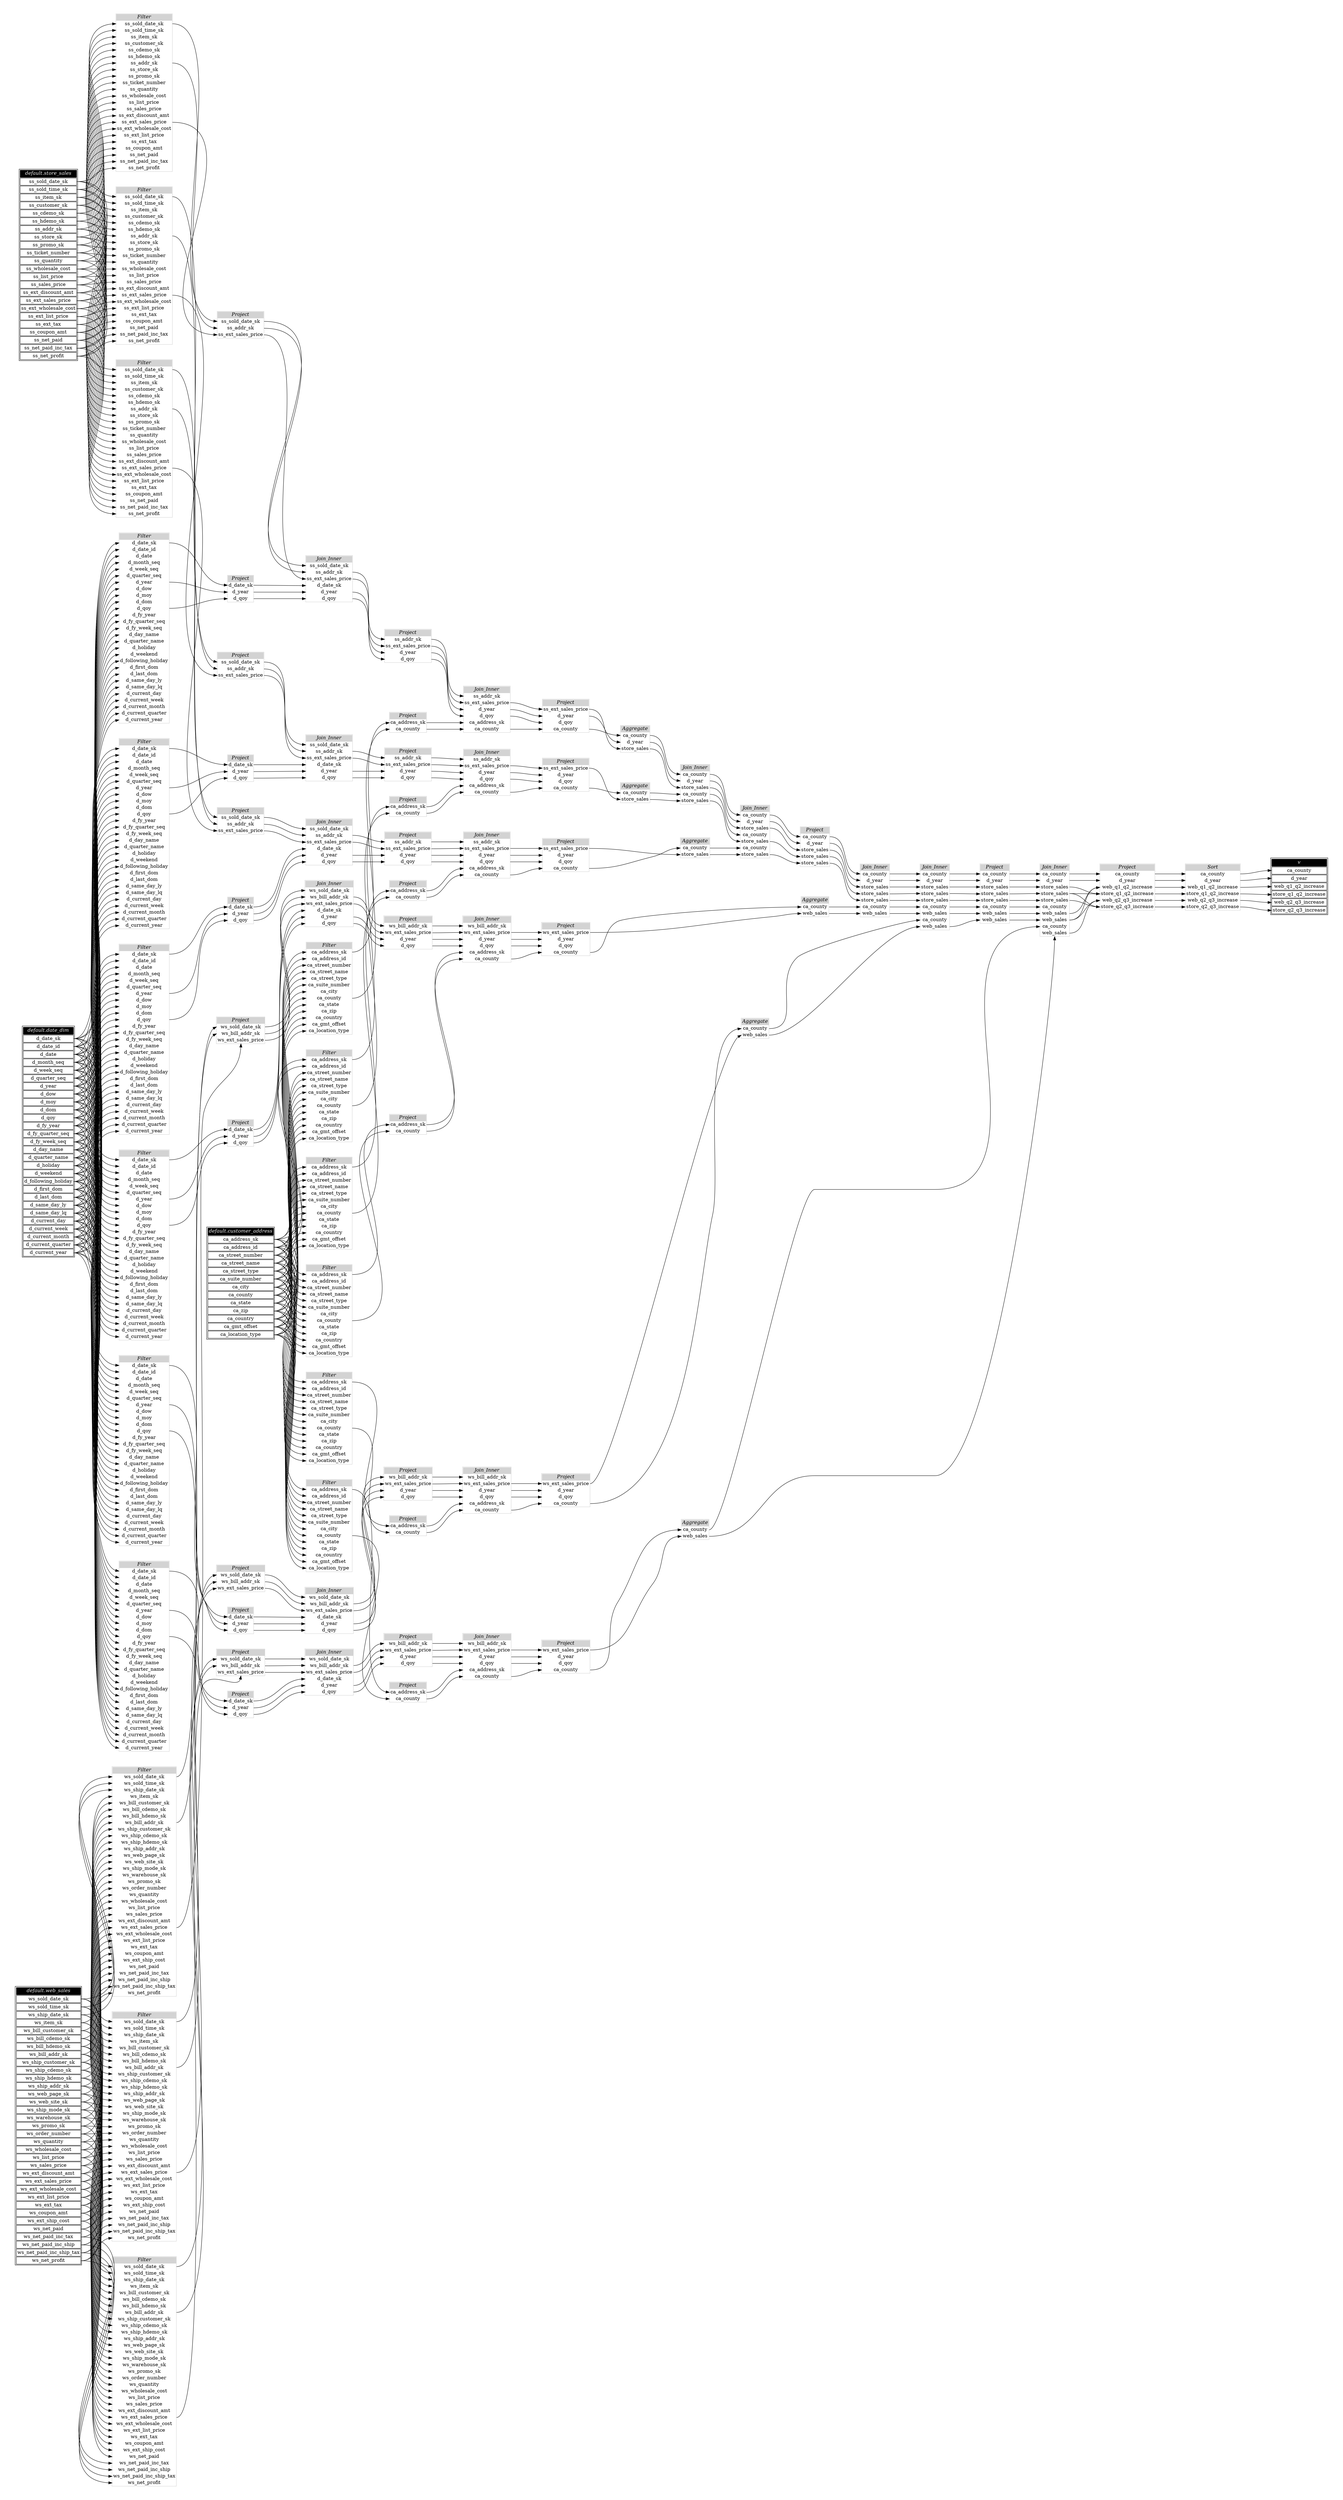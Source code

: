 // Automatically generated by TPCDSFlowTestSuite


digraph {
  graph [pad="0.5" nodesep="0.5" ranksep="1" fontname="Helvetica" rankdir=LR];
  node [shape=plaintext]

  
"Aggregate_2e530d9" [label=<
<table color="lightgray" border="1" cellborder="0" cellspacing="0">
  <tr><td bgcolor="lightgray" port="nodeName"><i>Aggregate</i></td></tr>
  <tr><td port="0">ca_county</td></tr>
<tr><td port="1">web_sales</td></tr>
</table>>];
     

"Aggregate_2fa36f0" [label=<
<table color="lightgray" border="1" cellborder="0" cellspacing="0">
  <tr><td bgcolor="lightgray" port="nodeName"><i>Aggregate</i></td></tr>
  <tr><td port="0">ca_county</td></tr>
<tr><td port="1">store_sales</td></tr>
</table>>];
     

"Aggregate_78b5d66" [label=<
<table color="lightgray" border="1" cellborder="0" cellspacing="0">
  <tr><td bgcolor="lightgray" port="nodeName"><i>Aggregate</i></td></tr>
  <tr><td port="0">ca_county</td></tr>
<tr><td port="1">web_sales</td></tr>
</table>>];
     

"Aggregate_7b351cc" [label=<
<table color="lightgray" border="1" cellborder="0" cellspacing="0">
  <tr><td bgcolor="lightgray" port="nodeName"><i>Aggregate</i></td></tr>
  <tr><td port="0">ca_county</td></tr>
<tr><td port="1">d_year</td></tr>
<tr><td port="2">store_sales</td></tr>
</table>>];
     

"Aggregate_9a548a0" [label=<
<table color="lightgray" border="1" cellborder="0" cellspacing="0">
  <tr><td bgcolor="lightgray" port="nodeName"><i>Aggregate</i></td></tr>
  <tr><td port="0">ca_county</td></tr>
<tr><td port="1">store_sales</td></tr>
</table>>];
     

"Aggregate_ab7d5bf" [label=<
<table color="lightgray" border="1" cellborder="0" cellspacing="0">
  <tr><td bgcolor="lightgray" port="nodeName"><i>Aggregate</i></td></tr>
  <tr><td port="0">ca_county</td></tr>
<tr><td port="1">web_sales</td></tr>
</table>>];
     

"Filter_14b68e7" [label=<
<table color="lightgray" border="1" cellborder="0" cellspacing="0">
  <tr><td bgcolor="lightgray" port="nodeName"><i>Filter</i></td></tr>
  <tr><td port="0">ca_address_sk</td></tr>
<tr><td port="1">ca_address_id</td></tr>
<tr><td port="2">ca_street_number</td></tr>
<tr><td port="3">ca_street_name</td></tr>
<tr><td port="4">ca_street_type</td></tr>
<tr><td port="5">ca_suite_number</td></tr>
<tr><td port="6">ca_city</td></tr>
<tr><td port="7">ca_county</td></tr>
<tr><td port="8">ca_state</td></tr>
<tr><td port="9">ca_zip</td></tr>
<tr><td port="10">ca_country</td></tr>
<tr><td port="11">ca_gmt_offset</td></tr>
<tr><td port="12">ca_location_type</td></tr>
</table>>];
     

"Filter_2a02808" [label=<
<table color="lightgray" border="1" cellborder="0" cellspacing="0">
  <tr><td bgcolor="lightgray" port="nodeName"><i>Filter</i></td></tr>
  <tr><td port="0">ss_sold_date_sk</td></tr>
<tr><td port="1">ss_sold_time_sk</td></tr>
<tr><td port="2">ss_item_sk</td></tr>
<tr><td port="3">ss_customer_sk</td></tr>
<tr><td port="4">ss_cdemo_sk</td></tr>
<tr><td port="5">ss_hdemo_sk</td></tr>
<tr><td port="6">ss_addr_sk</td></tr>
<tr><td port="7">ss_store_sk</td></tr>
<tr><td port="8">ss_promo_sk</td></tr>
<tr><td port="9">ss_ticket_number</td></tr>
<tr><td port="10">ss_quantity</td></tr>
<tr><td port="11">ss_wholesale_cost</td></tr>
<tr><td port="12">ss_list_price</td></tr>
<tr><td port="13">ss_sales_price</td></tr>
<tr><td port="14">ss_ext_discount_amt</td></tr>
<tr><td port="15">ss_ext_sales_price</td></tr>
<tr><td port="16">ss_ext_wholesale_cost</td></tr>
<tr><td port="17">ss_ext_list_price</td></tr>
<tr><td port="18">ss_ext_tax</td></tr>
<tr><td port="19">ss_coupon_amt</td></tr>
<tr><td port="20">ss_net_paid</td></tr>
<tr><td port="21">ss_net_paid_inc_tax</td></tr>
<tr><td port="22">ss_net_profit</td></tr>
</table>>];
     

"Filter_2bb9ed8" [label=<
<table color="lightgray" border="1" cellborder="0" cellspacing="0">
  <tr><td bgcolor="lightgray" port="nodeName"><i>Filter</i></td></tr>
  <tr><td port="0">d_date_sk</td></tr>
<tr><td port="1">d_date_id</td></tr>
<tr><td port="2">d_date</td></tr>
<tr><td port="3">d_month_seq</td></tr>
<tr><td port="4">d_week_seq</td></tr>
<tr><td port="5">d_quarter_seq</td></tr>
<tr><td port="6">d_year</td></tr>
<tr><td port="7">d_dow</td></tr>
<tr><td port="8">d_moy</td></tr>
<tr><td port="9">d_dom</td></tr>
<tr><td port="10">d_qoy</td></tr>
<tr><td port="11">d_fy_year</td></tr>
<tr><td port="12">d_fy_quarter_seq</td></tr>
<tr><td port="13">d_fy_week_seq</td></tr>
<tr><td port="14">d_day_name</td></tr>
<tr><td port="15">d_quarter_name</td></tr>
<tr><td port="16">d_holiday</td></tr>
<tr><td port="17">d_weekend</td></tr>
<tr><td port="18">d_following_holiday</td></tr>
<tr><td port="19">d_first_dom</td></tr>
<tr><td port="20">d_last_dom</td></tr>
<tr><td port="21">d_same_day_ly</td></tr>
<tr><td port="22">d_same_day_lq</td></tr>
<tr><td port="23">d_current_day</td></tr>
<tr><td port="24">d_current_week</td></tr>
<tr><td port="25">d_current_month</td></tr>
<tr><td port="26">d_current_quarter</td></tr>
<tr><td port="27">d_current_year</td></tr>
</table>>];
     

"Filter_60fe7b8" [label=<
<table color="lightgray" border="1" cellborder="0" cellspacing="0">
  <tr><td bgcolor="lightgray" port="nodeName"><i>Filter</i></td></tr>
  <tr><td port="0">ca_address_sk</td></tr>
<tr><td port="1">ca_address_id</td></tr>
<tr><td port="2">ca_street_number</td></tr>
<tr><td port="3">ca_street_name</td></tr>
<tr><td port="4">ca_street_type</td></tr>
<tr><td port="5">ca_suite_number</td></tr>
<tr><td port="6">ca_city</td></tr>
<tr><td port="7">ca_county</td></tr>
<tr><td port="8">ca_state</td></tr>
<tr><td port="9">ca_zip</td></tr>
<tr><td port="10">ca_country</td></tr>
<tr><td port="11">ca_gmt_offset</td></tr>
<tr><td port="12">ca_location_type</td></tr>
</table>>];
     

"Filter_701277c" [label=<
<table color="lightgray" border="1" cellborder="0" cellspacing="0">
  <tr><td bgcolor="lightgray" port="nodeName"><i>Filter</i></td></tr>
  <tr><td port="0">ca_address_sk</td></tr>
<tr><td port="1">ca_address_id</td></tr>
<tr><td port="2">ca_street_number</td></tr>
<tr><td port="3">ca_street_name</td></tr>
<tr><td port="4">ca_street_type</td></tr>
<tr><td port="5">ca_suite_number</td></tr>
<tr><td port="6">ca_city</td></tr>
<tr><td port="7">ca_county</td></tr>
<tr><td port="8">ca_state</td></tr>
<tr><td port="9">ca_zip</td></tr>
<tr><td port="10">ca_country</td></tr>
<tr><td port="11">ca_gmt_offset</td></tr>
<tr><td port="12">ca_location_type</td></tr>
</table>>];
     

"Filter_86c23a5" [label=<
<table color="lightgray" border="1" cellborder="0" cellspacing="0">
  <tr><td bgcolor="lightgray" port="nodeName"><i>Filter</i></td></tr>
  <tr><td port="0">ca_address_sk</td></tr>
<tr><td port="1">ca_address_id</td></tr>
<tr><td port="2">ca_street_number</td></tr>
<tr><td port="3">ca_street_name</td></tr>
<tr><td port="4">ca_street_type</td></tr>
<tr><td port="5">ca_suite_number</td></tr>
<tr><td port="6">ca_city</td></tr>
<tr><td port="7">ca_county</td></tr>
<tr><td port="8">ca_state</td></tr>
<tr><td port="9">ca_zip</td></tr>
<tr><td port="10">ca_country</td></tr>
<tr><td port="11">ca_gmt_offset</td></tr>
<tr><td port="12">ca_location_type</td></tr>
</table>>];
     

"Filter_92a3eb1" [label=<
<table color="lightgray" border="1" cellborder="0" cellspacing="0">
  <tr><td bgcolor="lightgray" port="nodeName"><i>Filter</i></td></tr>
  <tr><td port="0">ws_sold_date_sk</td></tr>
<tr><td port="1">ws_sold_time_sk</td></tr>
<tr><td port="2">ws_ship_date_sk</td></tr>
<tr><td port="3">ws_item_sk</td></tr>
<tr><td port="4">ws_bill_customer_sk</td></tr>
<tr><td port="5">ws_bill_cdemo_sk</td></tr>
<tr><td port="6">ws_bill_hdemo_sk</td></tr>
<tr><td port="7">ws_bill_addr_sk</td></tr>
<tr><td port="8">ws_ship_customer_sk</td></tr>
<tr><td port="9">ws_ship_cdemo_sk</td></tr>
<tr><td port="10">ws_ship_hdemo_sk</td></tr>
<tr><td port="11">ws_ship_addr_sk</td></tr>
<tr><td port="12">ws_web_page_sk</td></tr>
<tr><td port="13">ws_web_site_sk</td></tr>
<tr><td port="14">ws_ship_mode_sk</td></tr>
<tr><td port="15">ws_warehouse_sk</td></tr>
<tr><td port="16">ws_promo_sk</td></tr>
<tr><td port="17">ws_order_number</td></tr>
<tr><td port="18">ws_quantity</td></tr>
<tr><td port="19">ws_wholesale_cost</td></tr>
<tr><td port="20">ws_list_price</td></tr>
<tr><td port="21">ws_sales_price</td></tr>
<tr><td port="22">ws_ext_discount_amt</td></tr>
<tr><td port="23">ws_ext_sales_price</td></tr>
<tr><td port="24">ws_ext_wholesale_cost</td></tr>
<tr><td port="25">ws_ext_list_price</td></tr>
<tr><td port="26">ws_ext_tax</td></tr>
<tr><td port="27">ws_coupon_amt</td></tr>
<tr><td port="28">ws_ext_ship_cost</td></tr>
<tr><td port="29">ws_net_paid</td></tr>
<tr><td port="30">ws_net_paid_inc_tax</td></tr>
<tr><td port="31">ws_net_paid_inc_ship</td></tr>
<tr><td port="32">ws_net_paid_inc_ship_tax</td></tr>
<tr><td port="33">ws_net_profit</td></tr>
</table>>];
     

"Filter_b6e7453" [label=<
<table color="lightgray" border="1" cellborder="0" cellspacing="0">
  <tr><td bgcolor="lightgray" port="nodeName"><i>Filter</i></td></tr>
  <tr><td port="0">ss_sold_date_sk</td></tr>
<tr><td port="1">ss_sold_time_sk</td></tr>
<tr><td port="2">ss_item_sk</td></tr>
<tr><td port="3">ss_customer_sk</td></tr>
<tr><td port="4">ss_cdemo_sk</td></tr>
<tr><td port="5">ss_hdemo_sk</td></tr>
<tr><td port="6">ss_addr_sk</td></tr>
<tr><td port="7">ss_store_sk</td></tr>
<tr><td port="8">ss_promo_sk</td></tr>
<tr><td port="9">ss_ticket_number</td></tr>
<tr><td port="10">ss_quantity</td></tr>
<tr><td port="11">ss_wholesale_cost</td></tr>
<tr><td port="12">ss_list_price</td></tr>
<tr><td port="13">ss_sales_price</td></tr>
<tr><td port="14">ss_ext_discount_amt</td></tr>
<tr><td port="15">ss_ext_sales_price</td></tr>
<tr><td port="16">ss_ext_wholesale_cost</td></tr>
<tr><td port="17">ss_ext_list_price</td></tr>
<tr><td port="18">ss_ext_tax</td></tr>
<tr><td port="19">ss_coupon_amt</td></tr>
<tr><td port="20">ss_net_paid</td></tr>
<tr><td port="21">ss_net_paid_inc_tax</td></tr>
<tr><td port="22">ss_net_profit</td></tr>
</table>>];
     

"Filter_b7910a6" [label=<
<table color="lightgray" border="1" cellborder="0" cellspacing="0">
  <tr><td bgcolor="lightgray" port="nodeName"><i>Filter</i></td></tr>
  <tr><td port="0">d_date_sk</td></tr>
<tr><td port="1">d_date_id</td></tr>
<tr><td port="2">d_date</td></tr>
<tr><td port="3">d_month_seq</td></tr>
<tr><td port="4">d_week_seq</td></tr>
<tr><td port="5">d_quarter_seq</td></tr>
<tr><td port="6">d_year</td></tr>
<tr><td port="7">d_dow</td></tr>
<tr><td port="8">d_moy</td></tr>
<tr><td port="9">d_dom</td></tr>
<tr><td port="10">d_qoy</td></tr>
<tr><td port="11">d_fy_year</td></tr>
<tr><td port="12">d_fy_quarter_seq</td></tr>
<tr><td port="13">d_fy_week_seq</td></tr>
<tr><td port="14">d_day_name</td></tr>
<tr><td port="15">d_quarter_name</td></tr>
<tr><td port="16">d_holiday</td></tr>
<tr><td port="17">d_weekend</td></tr>
<tr><td port="18">d_following_holiday</td></tr>
<tr><td port="19">d_first_dom</td></tr>
<tr><td port="20">d_last_dom</td></tr>
<tr><td port="21">d_same_day_ly</td></tr>
<tr><td port="22">d_same_day_lq</td></tr>
<tr><td port="23">d_current_day</td></tr>
<tr><td port="24">d_current_week</td></tr>
<tr><td port="25">d_current_month</td></tr>
<tr><td port="26">d_current_quarter</td></tr>
<tr><td port="27">d_current_year</td></tr>
</table>>];
     

"Filter_c5a6755" [label=<
<table color="lightgray" border="1" cellborder="0" cellspacing="0">
  <tr><td bgcolor="lightgray" port="nodeName"><i>Filter</i></td></tr>
  <tr><td port="0">d_date_sk</td></tr>
<tr><td port="1">d_date_id</td></tr>
<tr><td port="2">d_date</td></tr>
<tr><td port="3">d_month_seq</td></tr>
<tr><td port="4">d_week_seq</td></tr>
<tr><td port="5">d_quarter_seq</td></tr>
<tr><td port="6">d_year</td></tr>
<tr><td port="7">d_dow</td></tr>
<tr><td port="8">d_moy</td></tr>
<tr><td port="9">d_dom</td></tr>
<tr><td port="10">d_qoy</td></tr>
<tr><td port="11">d_fy_year</td></tr>
<tr><td port="12">d_fy_quarter_seq</td></tr>
<tr><td port="13">d_fy_week_seq</td></tr>
<tr><td port="14">d_day_name</td></tr>
<tr><td port="15">d_quarter_name</td></tr>
<tr><td port="16">d_holiday</td></tr>
<tr><td port="17">d_weekend</td></tr>
<tr><td port="18">d_following_holiday</td></tr>
<tr><td port="19">d_first_dom</td></tr>
<tr><td port="20">d_last_dom</td></tr>
<tr><td port="21">d_same_day_ly</td></tr>
<tr><td port="22">d_same_day_lq</td></tr>
<tr><td port="23">d_current_day</td></tr>
<tr><td port="24">d_current_week</td></tr>
<tr><td port="25">d_current_month</td></tr>
<tr><td port="26">d_current_quarter</td></tr>
<tr><td port="27">d_current_year</td></tr>
</table>>];
     

"Filter_d0c97a1" [label=<
<table color="lightgray" border="1" cellborder="0" cellspacing="0">
  <tr><td bgcolor="lightgray" port="nodeName"><i>Filter</i></td></tr>
  <tr><td port="0">d_date_sk</td></tr>
<tr><td port="1">d_date_id</td></tr>
<tr><td port="2">d_date</td></tr>
<tr><td port="3">d_month_seq</td></tr>
<tr><td port="4">d_week_seq</td></tr>
<tr><td port="5">d_quarter_seq</td></tr>
<tr><td port="6">d_year</td></tr>
<tr><td port="7">d_dow</td></tr>
<tr><td port="8">d_moy</td></tr>
<tr><td port="9">d_dom</td></tr>
<tr><td port="10">d_qoy</td></tr>
<tr><td port="11">d_fy_year</td></tr>
<tr><td port="12">d_fy_quarter_seq</td></tr>
<tr><td port="13">d_fy_week_seq</td></tr>
<tr><td port="14">d_day_name</td></tr>
<tr><td port="15">d_quarter_name</td></tr>
<tr><td port="16">d_holiday</td></tr>
<tr><td port="17">d_weekend</td></tr>
<tr><td port="18">d_following_holiday</td></tr>
<tr><td port="19">d_first_dom</td></tr>
<tr><td port="20">d_last_dom</td></tr>
<tr><td port="21">d_same_day_ly</td></tr>
<tr><td port="22">d_same_day_lq</td></tr>
<tr><td port="23">d_current_day</td></tr>
<tr><td port="24">d_current_week</td></tr>
<tr><td port="25">d_current_month</td></tr>
<tr><td port="26">d_current_quarter</td></tr>
<tr><td port="27">d_current_year</td></tr>
</table>>];
     

"Filter_d5793d6" [label=<
<table color="lightgray" border="1" cellborder="0" cellspacing="0">
  <tr><td bgcolor="lightgray" port="nodeName"><i>Filter</i></td></tr>
  <tr><td port="0">d_date_sk</td></tr>
<tr><td port="1">d_date_id</td></tr>
<tr><td port="2">d_date</td></tr>
<tr><td port="3">d_month_seq</td></tr>
<tr><td port="4">d_week_seq</td></tr>
<tr><td port="5">d_quarter_seq</td></tr>
<tr><td port="6">d_year</td></tr>
<tr><td port="7">d_dow</td></tr>
<tr><td port="8">d_moy</td></tr>
<tr><td port="9">d_dom</td></tr>
<tr><td port="10">d_qoy</td></tr>
<tr><td port="11">d_fy_year</td></tr>
<tr><td port="12">d_fy_quarter_seq</td></tr>
<tr><td port="13">d_fy_week_seq</td></tr>
<tr><td port="14">d_day_name</td></tr>
<tr><td port="15">d_quarter_name</td></tr>
<tr><td port="16">d_holiday</td></tr>
<tr><td port="17">d_weekend</td></tr>
<tr><td port="18">d_following_holiday</td></tr>
<tr><td port="19">d_first_dom</td></tr>
<tr><td port="20">d_last_dom</td></tr>
<tr><td port="21">d_same_day_ly</td></tr>
<tr><td port="22">d_same_day_lq</td></tr>
<tr><td port="23">d_current_day</td></tr>
<tr><td port="24">d_current_week</td></tr>
<tr><td port="25">d_current_month</td></tr>
<tr><td port="26">d_current_quarter</td></tr>
<tr><td port="27">d_current_year</td></tr>
</table>>];
     

"Filter_daf4b58" [label=<
<table color="lightgray" border="1" cellborder="0" cellspacing="0">
  <tr><td bgcolor="lightgray" port="nodeName"><i>Filter</i></td></tr>
  <tr><td port="0">ws_sold_date_sk</td></tr>
<tr><td port="1">ws_sold_time_sk</td></tr>
<tr><td port="2">ws_ship_date_sk</td></tr>
<tr><td port="3">ws_item_sk</td></tr>
<tr><td port="4">ws_bill_customer_sk</td></tr>
<tr><td port="5">ws_bill_cdemo_sk</td></tr>
<tr><td port="6">ws_bill_hdemo_sk</td></tr>
<tr><td port="7">ws_bill_addr_sk</td></tr>
<tr><td port="8">ws_ship_customer_sk</td></tr>
<tr><td port="9">ws_ship_cdemo_sk</td></tr>
<tr><td port="10">ws_ship_hdemo_sk</td></tr>
<tr><td port="11">ws_ship_addr_sk</td></tr>
<tr><td port="12">ws_web_page_sk</td></tr>
<tr><td port="13">ws_web_site_sk</td></tr>
<tr><td port="14">ws_ship_mode_sk</td></tr>
<tr><td port="15">ws_warehouse_sk</td></tr>
<tr><td port="16">ws_promo_sk</td></tr>
<tr><td port="17">ws_order_number</td></tr>
<tr><td port="18">ws_quantity</td></tr>
<tr><td port="19">ws_wholesale_cost</td></tr>
<tr><td port="20">ws_list_price</td></tr>
<tr><td port="21">ws_sales_price</td></tr>
<tr><td port="22">ws_ext_discount_amt</td></tr>
<tr><td port="23">ws_ext_sales_price</td></tr>
<tr><td port="24">ws_ext_wholesale_cost</td></tr>
<tr><td port="25">ws_ext_list_price</td></tr>
<tr><td port="26">ws_ext_tax</td></tr>
<tr><td port="27">ws_coupon_amt</td></tr>
<tr><td port="28">ws_ext_ship_cost</td></tr>
<tr><td port="29">ws_net_paid</td></tr>
<tr><td port="30">ws_net_paid_inc_tax</td></tr>
<tr><td port="31">ws_net_paid_inc_ship</td></tr>
<tr><td port="32">ws_net_paid_inc_ship_tax</td></tr>
<tr><td port="33">ws_net_profit</td></tr>
</table>>];
     

"Filter_dcdc567" [label=<
<table color="lightgray" border="1" cellborder="0" cellspacing="0">
  <tr><td bgcolor="lightgray" port="nodeName"><i>Filter</i></td></tr>
  <tr><td port="0">ss_sold_date_sk</td></tr>
<tr><td port="1">ss_sold_time_sk</td></tr>
<tr><td port="2">ss_item_sk</td></tr>
<tr><td port="3">ss_customer_sk</td></tr>
<tr><td port="4">ss_cdemo_sk</td></tr>
<tr><td port="5">ss_hdemo_sk</td></tr>
<tr><td port="6">ss_addr_sk</td></tr>
<tr><td port="7">ss_store_sk</td></tr>
<tr><td port="8">ss_promo_sk</td></tr>
<tr><td port="9">ss_ticket_number</td></tr>
<tr><td port="10">ss_quantity</td></tr>
<tr><td port="11">ss_wholesale_cost</td></tr>
<tr><td port="12">ss_list_price</td></tr>
<tr><td port="13">ss_sales_price</td></tr>
<tr><td port="14">ss_ext_discount_amt</td></tr>
<tr><td port="15">ss_ext_sales_price</td></tr>
<tr><td port="16">ss_ext_wholesale_cost</td></tr>
<tr><td port="17">ss_ext_list_price</td></tr>
<tr><td port="18">ss_ext_tax</td></tr>
<tr><td port="19">ss_coupon_amt</td></tr>
<tr><td port="20">ss_net_paid</td></tr>
<tr><td port="21">ss_net_paid_inc_tax</td></tr>
<tr><td port="22">ss_net_profit</td></tr>
</table>>];
     

"Filter_eae7977" [label=<
<table color="lightgray" border="1" cellborder="0" cellspacing="0">
  <tr><td bgcolor="lightgray" port="nodeName"><i>Filter</i></td></tr>
  <tr><td port="0">ca_address_sk</td></tr>
<tr><td port="1">ca_address_id</td></tr>
<tr><td port="2">ca_street_number</td></tr>
<tr><td port="3">ca_street_name</td></tr>
<tr><td port="4">ca_street_type</td></tr>
<tr><td port="5">ca_suite_number</td></tr>
<tr><td port="6">ca_city</td></tr>
<tr><td port="7">ca_county</td></tr>
<tr><td port="8">ca_state</td></tr>
<tr><td port="9">ca_zip</td></tr>
<tr><td port="10">ca_country</td></tr>
<tr><td port="11">ca_gmt_offset</td></tr>
<tr><td port="12">ca_location_type</td></tr>
</table>>];
     

"Filter_ed48856" [label=<
<table color="lightgray" border="1" cellborder="0" cellspacing="0">
  <tr><td bgcolor="lightgray" port="nodeName"><i>Filter</i></td></tr>
  <tr><td port="0">ca_address_sk</td></tr>
<tr><td port="1">ca_address_id</td></tr>
<tr><td port="2">ca_street_number</td></tr>
<tr><td port="3">ca_street_name</td></tr>
<tr><td port="4">ca_street_type</td></tr>
<tr><td port="5">ca_suite_number</td></tr>
<tr><td port="6">ca_city</td></tr>
<tr><td port="7">ca_county</td></tr>
<tr><td port="8">ca_state</td></tr>
<tr><td port="9">ca_zip</td></tr>
<tr><td port="10">ca_country</td></tr>
<tr><td port="11">ca_gmt_offset</td></tr>
<tr><td port="12">ca_location_type</td></tr>
</table>>];
     

"Filter_f704581" [label=<
<table color="lightgray" border="1" cellborder="0" cellspacing="0">
  <tr><td bgcolor="lightgray" port="nodeName"><i>Filter</i></td></tr>
  <tr><td port="0">ws_sold_date_sk</td></tr>
<tr><td port="1">ws_sold_time_sk</td></tr>
<tr><td port="2">ws_ship_date_sk</td></tr>
<tr><td port="3">ws_item_sk</td></tr>
<tr><td port="4">ws_bill_customer_sk</td></tr>
<tr><td port="5">ws_bill_cdemo_sk</td></tr>
<tr><td port="6">ws_bill_hdemo_sk</td></tr>
<tr><td port="7">ws_bill_addr_sk</td></tr>
<tr><td port="8">ws_ship_customer_sk</td></tr>
<tr><td port="9">ws_ship_cdemo_sk</td></tr>
<tr><td port="10">ws_ship_hdemo_sk</td></tr>
<tr><td port="11">ws_ship_addr_sk</td></tr>
<tr><td port="12">ws_web_page_sk</td></tr>
<tr><td port="13">ws_web_site_sk</td></tr>
<tr><td port="14">ws_ship_mode_sk</td></tr>
<tr><td port="15">ws_warehouse_sk</td></tr>
<tr><td port="16">ws_promo_sk</td></tr>
<tr><td port="17">ws_order_number</td></tr>
<tr><td port="18">ws_quantity</td></tr>
<tr><td port="19">ws_wholesale_cost</td></tr>
<tr><td port="20">ws_list_price</td></tr>
<tr><td port="21">ws_sales_price</td></tr>
<tr><td port="22">ws_ext_discount_amt</td></tr>
<tr><td port="23">ws_ext_sales_price</td></tr>
<tr><td port="24">ws_ext_wholesale_cost</td></tr>
<tr><td port="25">ws_ext_list_price</td></tr>
<tr><td port="26">ws_ext_tax</td></tr>
<tr><td port="27">ws_coupon_amt</td></tr>
<tr><td port="28">ws_ext_ship_cost</td></tr>
<tr><td port="29">ws_net_paid</td></tr>
<tr><td port="30">ws_net_paid_inc_tax</td></tr>
<tr><td port="31">ws_net_paid_inc_ship</td></tr>
<tr><td port="32">ws_net_paid_inc_ship_tax</td></tr>
<tr><td port="33">ws_net_profit</td></tr>
</table>>];
     

"Filter_ffdff73" [label=<
<table color="lightgray" border="1" cellborder="0" cellspacing="0">
  <tr><td bgcolor="lightgray" port="nodeName"><i>Filter</i></td></tr>
  <tr><td port="0">d_date_sk</td></tr>
<tr><td port="1">d_date_id</td></tr>
<tr><td port="2">d_date</td></tr>
<tr><td port="3">d_month_seq</td></tr>
<tr><td port="4">d_week_seq</td></tr>
<tr><td port="5">d_quarter_seq</td></tr>
<tr><td port="6">d_year</td></tr>
<tr><td port="7">d_dow</td></tr>
<tr><td port="8">d_moy</td></tr>
<tr><td port="9">d_dom</td></tr>
<tr><td port="10">d_qoy</td></tr>
<tr><td port="11">d_fy_year</td></tr>
<tr><td port="12">d_fy_quarter_seq</td></tr>
<tr><td port="13">d_fy_week_seq</td></tr>
<tr><td port="14">d_day_name</td></tr>
<tr><td port="15">d_quarter_name</td></tr>
<tr><td port="16">d_holiday</td></tr>
<tr><td port="17">d_weekend</td></tr>
<tr><td port="18">d_following_holiday</td></tr>
<tr><td port="19">d_first_dom</td></tr>
<tr><td port="20">d_last_dom</td></tr>
<tr><td port="21">d_same_day_ly</td></tr>
<tr><td port="22">d_same_day_lq</td></tr>
<tr><td port="23">d_current_day</td></tr>
<tr><td port="24">d_current_week</td></tr>
<tr><td port="25">d_current_month</td></tr>
<tr><td port="26">d_current_quarter</td></tr>
<tr><td port="27">d_current_year</td></tr>
</table>>];
     

"Join_Inner_0146d1b" [label=<
<table color="lightgray" border="1" cellborder="0" cellspacing="0">
  <tr><td bgcolor="lightgray" port="nodeName"><i>Join_Inner</i></td></tr>
  <tr><td port="0">ca_county</td></tr>
<tr><td port="1">d_year</td></tr>
<tr><td port="2">store_sales</td></tr>
<tr><td port="3">store_sales</td></tr>
<tr><td port="4">store_sales</td></tr>
<tr><td port="5">ca_county</td></tr>
<tr><td port="6">web_sales</td></tr>
<tr><td port="7">ca_county</td></tr>
<tr><td port="8">web_sales</td></tr>
</table>>];
     

"Join_Inner_20ba2ea" [label=<
<table color="lightgray" border="1" cellborder="0" cellspacing="0">
  <tr><td bgcolor="lightgray" port="nodeName"><i>Join_Inner</i></td></tr>
  <tr><td port="0">ca_county</td></tr>
<tr><td port="1">d_year</td></tr>
<tr><td port="2">store_sales</td></tr>
<tr><td port="3">store_sales</td></tr>
<tr><td port="4">store_sales</td></tr>
<tr><td port="5">ca_county</td></tr>
<tr><td port="6">web_sales</td></tr>
<tr><td port="7">web_sales</td></tr>
<tr><td port="8">ca_county</td></tr>
<tr><td port="9">web_sales</td></tr>
</table>>];
     

"Join_Inner_30339c5" [label=<
<table color="lightgray" border="1" cellborder="0" cellspacing="0">
  <tr><td bgcolor="lightgray" port="nodeName"><i>Join_Inner</i></td></tr>
  <tr><td port="0">ws_sold_date_sk</td></tr>
<tr><td port="1">ws_bill_addr_sk</td></tr>
<tr><td port="2">ws_ext_sales_price</td></tr>
<tr><td port="3">d_date_sk</td></tr>
<tr><td port="4">d_year</td></tr>
<tr><td port="5">d_qoy</td></tr>
</table>>];
     

"Join_Inner_4494866" [label=<
<table color="lightgray" border="1" cellborder="0" cellspacing="0">
  <tr><td bgcolor="lightgray" port="nodeName"><i>Join_Inner</i></td></tr>
  <tr><td port="0">ws_sold_date_sk</td></tr>
<tr><td port="1">ws_bill_addr_sk</td></tr>
<tr><td port="2">ws_ext_sales_price</td></tr>
<tr><td port="3">d_date_sk</td></tr>
<tr><td port="4">d_year</td></tr>
<tr><td port="5">d_qoy</td></tr>
</table>>];
     

"Join_Inner_48fa398" [label=<
<table color="lightgray" border="1" cellborder="0" cellspacing="0">
  <tr><td bgcolor="lightgray" port="nodeName"><i>Join_Inner</i></td></tr>
  <tr><td port="0">ss_sold_date_sk</td></tr>
<tr><td port="1">ss_addr_sk</td></tr>
<tr><td port="2">ss_ext_sales_price</td></tr>
<tr><td port="3">d_date_sk</td></tr>
<tr><td port="4">d_year</td></tr>
<tr><td port="5">d_qoy</td></tr>
</table>>];
     

"Join_Inner_54083f5" [label=<
<table color="lightgray" border="1" cellborder="0" cellspacing="0">
  <tr><td bgcolor="lightgray" port="nodeName"><i>Join_Inner</i></td></tr>
  <tr><td port="0">ss_sold_date_sk</td></tr>
<tr><td port="1">ss_addr_sk</td></tr>
<tr><td port="2">ss_ext_sales_price</td></tr>
<tr><td port="3">d_date_sk</td></tr>
<tr><td port="4">d_year</td></tr>
<tr><td port="5">d_qoy</td></tr>
</table>>];
     

"Join_Inner_5d21dd3" [label=<
<table color="lightgray" border="1" cellborder="0" cellspacing="0">
  <tr><td bgcolor="lightgray" port="nodeName"><i>Join_Inner</i></td></tr>
  <tr><td port="0">ws_bill_addr_sk</td></tr>
<tr><td port="1">ws_ext_sales_price</td></tr>
<tr><td port="2">d_year</td></tr>
<tr><td port="3">d_qoy</td></tr>
<tr><td port="4">ca_address_sk</td></tr>
<tr><td port="5">ca_county</td></tr>
</table>>];
     

"Join_Inner_71d57db" [label=<
<table color="lightgray" border="1" cellborder="0" cellspacing="0">
  <tr><td bgcolor="lightgray" port="nodeName"><i>Join_Inner</i></td></tr>
  <tr><td port="0">ws_bill_addr_sk</td></tr>
<tr><td port="1">ws_ext_sales_price</td></tr>
<tr><td port="2">d_year</td></tr>
<tr><td port="3">d_qoy</td></tr>
<tr><td port="4">ca_address_sk</td></tr>
<tr><td port="5">ca_county</td></tr>
</table>>];
     

"Join_Inner_80bf9ad" [label=<
<table color="lightgray" border="1" cellborder="0" cellspacing="0">
  <tr><td bgcolor="lightgray" port="nodeName"><i>Join_Inner</i></td></tr>
  <tr><td port="0">ws_sold_date_sk</td></tr>
<tr><td port="1">ws_bill_addr_sk</td></tr>
<tr><td port="2">ws_ext_sales_price</td></tr>
<tr><td port="3">d_date_sk</td></tr>
<tr><td port="4">d_year</td></tr>
<tr><td port="5">d_qoy</td></tr>
</table>>];
     

"Join_Inner_82f1584" [label=<
<table color="lightgray" border="1" cellborder="0" cellspacing="0">
  <tr><td bgcolor="lightgray" port="nodeName"><i>Join_Inner</i></td></tr>
  <tr><td port="0">ca_county</td></tr>
<tr><td port="1">d_year</td></tr>
<tr><td port="2">store_sales</td></tr>
<tr><td port="3">store_sales</td></tr>
<tr><td port="4">store_sales</td></tr>
<tr><td port="5">ca_county</td></tr>
<tr><td port="6">web_sales</td></tr>
</table>>];
     

"Join_Inner_a17d99a" [label=<
<table color="lightgray" border="1" cellborder="0" cellspacing="0">
  <tr><td bgcolor="lightgray" port="nodeName"><i>Join_Inner</i></td></tr>
  <tr><td port="0">ws_bill_addr_sk</td></tr>
<tr><td port="1">ws_ext_sales_price</td></tr>
<tr><td port="2">d_year</td></tr>
<tr><td port="3">d_qoy</td></tr>
<tr><td port="4">ca_address_sk</td></tr>
<tr><td port="5">ca_county</td></tr>
</table>>];
     

"Join_Inner_af2abee" [label=<
<table color="lightgray" border="1" cellborder="0" cellspacing="0">
  <tr><td bgcolor="lightgray" port="nodeName"><i>Join_Inner</i></td></tr>
  <tr><td port="0">ss_addr_sk</td></tr>
<tr><td port="1">ss_ext_sales_price</td></tr>
<tr><td port="2">d_year</td></tr>
<tr><td port="3">d_qoy</td></tr>
<tr><td port="4">ca_address_sk</td></tr>
<tr><td port="5">ca_county</td></tr>
</table>>];
     

"Join_Inner_c7ca370" [label=<
<table color="lightgray" border="1" cellborder="0" cellspacing="0">
  <tr><td bgcolor="lightgray" port="nodeName"><i>Join_Inner</i></td></tr>
  <tr><td port="0">ca_county</td></tr>
<tr><td port="1">d_year</td></tr>
<tr><td port="2">store_sales</td></tr>
<tr><td port="3">ca_county</td></tr>
<tr><td port="4">store_sales</td></tr>
</table>>];
     

"Join_Inner_ddce97b" [label=<
<table color="lightgray" border="1" cellborder="0" cellspacing="0">
  <tr><td bgcolor="lightgray" port="nodeName"><i>Join_Inner</i></td></tr>
  <tr><td port="0">ss_addr_sk</td></tr>
<tr><td port="1">ss_ext_sales_price</td></tr>
<tr><td port="2">d_year</td></tr>
<tr><td port="3">d_qoy</td></tr>
<tr><td port="4">ca_address_sk</td></tr>
<tr><td port="5">ca_county</td></tr>
</table>>];
     

"Join_Inner_ef61399" [label=<
<table color="lightgray" border="1" cellborder="0" cellspacing="0">
  <tr><td bgcolor="lightgray" port="nodeName"><i>Join_Inner</i></td></tr>
  <tr><td port="0">ss_sold_date_sk</td></tr>
<tr><td port="1">ss_addr_sk</td></tr>
<tr><td port="2">ss_ext_sales_price</td></tr>
<tr><td port="3">d_date_sk</td></tr>
<tr><td port="4">d_year</td></tr>
<tr><td port="5">d_qoy</td></tr>
</table>>];
     

"Join_Inner_fa29e36" [label=<
<table color="lightgray" border="1" cellborder="0" cellspacing="0">
  <tr><td bgcolor="lightgray" port="nodeName"><i>Join_Inner</i></td></tr>
  <tr><td port="0">ss_addr_sk</td></tr>
<tr><td port="1">ss_ext_sales_price</td></tr>
<tr><td port="2">d_year</td></tr>
<tr><td port="3">d_qoy</td></tr>
<tr><td port="4">ca_address_sk</td></tr>
<tr><td port="5">ca_county</td></tr>
</table>>];
     

"Join_Inner_fad3309" [label=<
<table color="lightgray" border="1" cellborder="0" cellspacing="0">
  <tr><td bgcolor="lightgray" port="nodeName"><i>Join_Inner</i></td></tr>
  <tr><td port="0">ca_county</td></tr>
<tr><td port="1">d_year</td></tr>
<tr><td port="2">store_sales</td></tr>
<tr><td port="3">ca_county</td></tr>
<tr><td port="4">store_sales</td></tr>
<tr><td port="5">ca_county</td></tr>
<tr><td port="6">store_sales</td></tr>
</table>>];
     

"Project_038663a" [label=<
<table color="lightgray" border="1" cellborder="0" cellspacing="0">
  <tr><td bgcolor="lightgray" port="nodeName"><i>Project</i></td></tr>
  <tr><td port="0">ss_ext_sales_price</td></tr>
<tr><td port="1">d_year</td></tr>
<tr><td port="2">d_qoy</td></tr>
<tr><td port="3">ca_county</td></tr>
</table>>];
     

"Project_0906849" [label=<
<table color="lightgray" border="1" cellborder="0" cellspacing="0">
  <tr><td bgcolor="lightgray" port="nodeName"><i>Project</i></td></tr>
  <tr><td port="0">d_date_sk</td></tr>
<tr><td port="1">d_year</td></tr>
<tr><td port="2">d_qoy</td></tr>
</table>>];
     

"Project_148af8b" [label=<
<table color="lightgray" border="1" cellborder="0" cellspacing="0">
  <tr><td bgcolor="lightgray" port="nodeName"><i>Project</i></td></tr>
  <tr><td port="0">ws_ext_sales_price</td></tr>
<tr><td port="1">d_year</td></tr>
<tr><td port="2">d_qoy</td></tr>
<tr><td port="3">ca_county</td></tr>
</table>>];
     

"Project_1b6d85d" [label=<
<table color="lightgray" border="1" cellborder="0" cellspacing="0">
  <tr><td bgcolor="lightgray" port="nodeName"><i>Project</i></td></tr>
  <tr><td port="0">ca_county</td></tr>
<tr><td port="1">d_year</td></tr>
<tr><td port="2">store_sales</td></tr>
<tr><td port="3">store_sales</td></tr>
<tr><td port="4">store_sales</td></tr>
<tr><td port="5">ca_county</td></tr>
<tr><td port="6">web_sales</td></tr>
<tr><td port="7">web_sales</td></tr>
</table>>];
     

"Project_29ae906" [label=<
<table color="lightgray" border="1" cellborder="0" cellspacing="0">
  <tr><td bgcolor="lightgray" port="nodeName"><i>Project</i></td></tr>
  <tr><td port="0">ca_county</td></tr>
<tr><td port="1">d_year</td></tr>
<tr><td port="2">web_q1_q2_increase</td></tr>
<tr><td port="3">store_q1_q2_increase</td></tr>
<tr><td port="4">web_q2_q3_increase</td></tr>
<tr><td port="5">store_q2_q3_increase</td></tr>
</table>>];
     

"Project_2a95a6c" [label=<
<table color="lightgray" border="1" cellborder="0" cellspacing="0">
  <tr><td bgcolor="lightgray" port="nodeName"><i>Project</i></td></tr>
  <tr><td port="0">d_date_sk</td></tr>
<tr><td port="1">d_year</td></tr>
<tr><td port="2">d_qoy</td></tr>
</table>>];
     

"Project_2f473fd" [label=<
<table color="lightgray" border="1" cellborder="0" cellspacing="0">
  <tr><td bgcolor="lightgray" port="nodeName"><i>Project</i></td></tr>
  <tr><td port="0">ss_sold_date_sk</td></tr>
<tr><td port="1">ss_addr_sk</td></tr>
<tr><td port="2">ss_ext_sales_price</td></tr>
</table>>];
     

"Project_30e26bb" [label=<
<table color="lightgray" border="1" cellborder="0" cellspacing="0">
  <tr><td bgcolor="lightgray" port="nodeName"><i>Project</i></td></tr>
  <tr><td port="0">ca_address_sk</td></tr>
<tr><td port="1">ca_county</td></tr>
</table>>];
     

"Project_35713ef" [label=<
<table color="lightgray" border="1" cellborder="0" cellspacing="0">
  <tr><td bgcolor="lightgray" port="nodeName"><i>Project</i></td></tr>
  <tr><td port="0">d_date_sk</td></tr>
<tr><td port="1">d_year</td></tr>
<tr><td port="2">d_qoy</td></tr>
</table>>];
     

"Project_35b2179" [label=<
<table color="lightgray" border="1" cellborder="0" cellspacing="0">
  <tr><td bgcolor="lightgray" port="nodeName"><i>Project</i></td></tr>
  <tr><td port="0">ws_ext_sales_price</td></tr>
<tr><td port="1">d_year</td></tr>
<tr><td port="2">d_qoy</td></tr>
<tr><td port="3">ca_county</td></tr>
</table>>];
     

"Project_3c0686d" [label=<
<table color="lightgray" border="1" cellborder="0" cellspacing="0">
  <tr><td bgcolor="lightgray" port="nodeName"><i>Project</i></td></tr>
  <tr><td port="0">ca_address_sk</td></tr>
<tr><td port="1">ca_county</td></tr>
</table>>];
     

"Project_4bdeaa9" [label=<
<table color="lightgray" border="1" cellborder="0" cellspacing="0">
  <tr><td bgcolor="lightgray" port="nodeName"><i>Project</i></td></tr>
  <tr><td port="0">d_date_sk</td></tr>
<tr><td port="1">d_year</td></tr>
<tr><td port="2">d_qoy</td></tr>
</table>>];
     

"Project_63c0703" [label=<
<table color="lightgray" border="1" cellborder="0" cellspacing="0">
  <tr><td bgcolor="lightgray" port="nodeName"><i>Project</i></td></tr>
  <tr><td port="0">ws_sold_date_sk</td></tr>
<tr><td port="1">ws_bill_addr_sk</td></tr>
<tr><td port="2">ws_ext_sales_price</td></tr>
</table>>];
     

"Project_641871e" [label=<
<table color="lightgray" border="1" cellborder="0" cellspacing="0">
  <tr><td bgcolor="lightgray" port="nodeName"><i>Project</i></td></tr>
  <tr><td port="0">ws_ext_sales_price</td></tr>
<tr><td port="1">d_year</td></tr>
<tr><td port="2">d_qoy</td></tr>
<tr><td port="3">ca_county</td></tr>
</table>>];
     

"Project_64951d4" [label=<
<table color="lightgray" border="1" cellborder="0" cellspacing="0">
  <tr><td bgcolor="lightgray" port="nodeName"><i>Project</i></td></tr>
  <tr><td port="0">ca_address_sk</td></tr>
<tr><td port="1">ca_county</td></tr>
</table>>];
     

"Project_6d07833" [label=<
<table color="lightgray" border="1" cellborder="0" cellspacing="0">
  <tr><td bgcolor="lightgray" port="nodeName"><i>Project</i></td></tr>
  <tr><td port="0">ws_sold_date_sk</td></tr>
<tr><td port="1">ws_bill_addr_sk</td></tr>
<tr><td port="2">ws_ext_sales_price</td></tr>
</table>>];
     

"Project_7d54195" [label=<
<table color="lightgray" border="1" cellborder="0" cellspacing="0">
  <tr><td bgcolor="lightgray" port="nodeName"><i>Project</i></td></tr>
  <tr><td port="0">d_date_sk</td></tr>
<tr><td port="1">d_year</td></tr>
<tr><td port="2">d_qoy</td></tr>
</table>>];
     

"Project_7f677fc" [label=<
<table color="lightgray" border="1" cellborder="0" cellspacing="0">
  <tr><td bgcolor="lightgray" port="nodeName"><i>Project</i></td></tr>
  <tr><td port="0">d_date_sk</td></tr>
<tr><td port="1">d_year</td></tr>
<tr><td port="2">d_qoy</td></tr>
</table>>];
     

"Project_8da57d4" [label=<
<table color="lightgray" border="1" cellborder="0" cellspacing="0">
  <tr><td bgcolor="lightgray" port="nodeName"><i>Project</i></td></tr>
  <tr><td port="0">ws_bill_addr_sk</td></tr>
<tr><td port="1">ws_ext_sales_price</td></tr>
<tr><td port="2">d_year</td></tr>
<tr><td port="3">d_qoy</td></tr>
</table>>];
     

"Project_9c7f776" [label=<
<table color="lightgray" border="1" cellborder="0" cellspacing="0">
  <tr><td bgcolor="lightgray" port="nodeName"><i>Project</i></td></tr>
  <tr><td port="0">ss_ext_sales_price</td></tr>
<tr><td port="1">d_year</td></tr>
<tr><td port="2">d_qoy</td></tr>
<tr><td port="3">ca_county</td></tr>
</table>>];
     

"Project_9d9c3b2" [label=<
<table color="lightgray" border="1" cellborder="0" cellspacing="0">
  <tr><td bgcolor="lightgray" port="nodeName"><i>Project</i></td></tr>
  <tr><td port="0">ca_address_sk</td></tr>
<tr><td port="1">ca_county</td></tr>
</table>>];
     

"Project_a5183ed" [label=<
<table color="lightgray" border="1" cellborder="0" cellspacing="0">
  <tr><td bgcolor="lightgray" port="nodeName"><i>Project</i></td></tr>
  <tr><td port="0">ws_bill_addr_sk</td></tr>
<tr><td port="1">ws_ext_sales_price</td></tr>
<tr><td port="2">d_year</td></tr>
<tr><td port="3">d_qoy</td></tr>
</table>>];
     

"Project_a7d2fd9" [label=<
<table color="lightgray" border="1" cellborder="0" cellspacing="0">
  <tr><td bgcolor="lightgray" port="nodeName"><i>Project</i></td></tr>
  <tr><td port="0">ss_addr_sk</td></tr>
<tr><td port="1">ss_ext_sales_price</td></tr>
<tr><td port="2">d_year</td></tr>
<tr><td port="3">d_qoy</td></tr>
</table>>];
     

"Project_b03a9c7" [label=<
<table color="lightgray" border="1" cellborder="0" cellspacing="0">
  <tr><td bgcolor="lightgray" port="nodeName"><i>Project</i></td></tr>
  <tr><td port="0">ss_addr_sk</td></tr>
<tr><td port="1">ss_ext_sales_price</td></tr>
<tr><td port="2">d_year</td></tr>
<tr><td port="3">d_qoy</td></tr>
</table>>];
     

"Project_c66196b" [label=<
<table color="lightgray" border="1" cellborder="0" cellspacing="0">
  <tr><td bgcolor="lightgray" port="nodeName"><i>Project</i></td></tr>
  <tr><td port="0">ca_address_sk</td></tr>
<tr><td port="1">ca_county</td></tr>
</table>>];
     

"Project_c7c50bd" [label=<
<table color="lightgray" border="1" cellborder="0" cellspacing="0">
  <tr><td bgcolor="lightgray" port="nodeName"><i>Project</i></td></tr>
  <tr><td port="0">ss_addr_sk</td></tr>
<tr><td port="1">ss_ext_sales_price</td></tr>
<tr><td port="2">d_year</td></tr>
<tr><td port="3">d_qoy</td></tr>
</table>>];
     

"Project_cb5c112" [label=<
<table color="lightgray" border="1" cellborder="0" cellspacing="0">
  <tr><td bgcolor="lightgray" port="nodeName"><i>Project</i></td></tr>
  <tr><td port="0">ss_sold_date_sk</td></tr>
<tr><td port="1">ss_addr_sk</td></tr>
<tr><td port="2">ss_ext_sales_price</td></tr>
</table>>];
     

"Project_cdd4869" [label=<
<table color="lightgray" border="1" cellborder="0" cellspacing="0">
  <tr><td bgcolor="lightgray" port="nodeName"><i>Project</i></td></tr>
  <tr><td port="0">ca_county</td></tr>
<tr><td port="1">d_year</td></tr>
<tr><td port="2">store_sales</td></tr>
<tr><td port="3">store_sales</td></tr>
<tr><td port="4">store_sales</td></tr>
</table>>];
     

"Project_d77be96" [label=<
<table color="lightgray" border="1" cellborder="0" cellspacing="0">
  <tr><td bgcolor="lightgray" port="nodeName"><i>Project</i></td></tr>
  <tr><td port="0">ws_bill_addr_sk</td></tr>
<tr><td port="1">ws_ext_sales_price</td></tr>
<tr><td port="2">d_year</td></tr>
<tr><td port="3">d_qoy</td></tr>
</table>>];
     

"Project_d93511f" [label=<
<table color="lightgray" border="1" cellborder="0" cellspacing="0">
  <tr><td bgcolor="lightgray" port="nodeName"><i>Project</i></td></tr>
  <tr><td port="0">ws_sold_date_sk</td></tr>
<tr><td port="1">ws_bill_addr_sk</td></tr>
<tr><td port="2">ws_ext_sales_price</td></tr>
</table>>];
     

"Project_e2824a0" [label=<
<table color="lightgray" border="1" cellborder="0" cellspacing="0">
  <tr><td bgcolor="lightgray" port="nodeName"><i>Project</i></td></tr>
  <tr><td port="0">ss_ext_sales_price</td></tr>
<tr><td port="1">d_year</td></tr>
<tr><td port="2">d_qoy</td></tr>
<tr><td port="3">ca_county</td></tr>
</table>>];
     

"Project_fd9a783" [label=<
<table color="lightgray" border="1" cellborder="0" cellspacing="0">
  <tr><td bgcolor="lightgray" port="nodeName"><i>Project</i></td></tr>
  <tr><td port="0">ca_address_sk</td></tr>
<tr><td port="1">ca_county</td></tr>
</table>>];
     

"Project_ff27966" [label=<
<table color="lightgray" border="1" cellborder="0" cellspacing="0">
  <tr><td bgcolor="lightgray" port="nodeName"><i>Project</i></td></tr>
  <tr><td port="0">ss_sold_date_sk</td></tr>
<tr><td port="1">ss_addr_sk</td></tr>
<tr><td port="2">ss_ext_sales_price</td></tr>
</table>>];
     

"Sort_368e786" [label=<
<table color="lightgray" border="1" cellborder="0" cellspacing="0">
  <tr><td bgcolor="lightgray" port="nodeName"><i>Sort</i></td></tr>
  <tr><td port="0">ca_county</td></tr>
<tr><td port="1">d_year</td></tr>
<tr><td port="2">web_q1_q2_increase</td></tr>
<tr><td port="3">store_q1_q2_increase</td></tr>
<tr><td port="4">web_q2_q3_increase</td></tr>
<tr><td port="5">store_q2_q3_increase</td></tr>
</table>>];
     

"default.customer_address" [color="black" label=<
<table>
  <tr><td bgcolor="black" port="nodeName"><i><font color="white">default.customer_address</font></i></td></tr>
  <tr><td port="0">ca_address_sk</td></tr>
<tr><td port="1">ca_address_id</td></tr>
<tr><td port="2">ca_street_number</td></tr>
<tr><td port="3">ca_street_name</td></tr>
<tr><td port="4">ca_street_type</td></tr>
<tr><td port="5">ca_suite_number</td></tr>
<tr><td port="6">ca_city</td></tr>
<tr><td port="7">ca_county</td></tr>
<tr><td port="8">ca_state</td></tr>
<tr><td port="9">ca_zip</td></tr>
<tr><td port="10">ca_country</td></tr>
<tr><td port="11">ca_gmt_offset</td></tr>
<tr><td port="12">ca_location_type</td></tr>
</table>>];
     

"default.date_dim" [color="black" label=<
<table>
  <tr><td bgcolor="black" port="nodeName"><i><font color="white">default.date_dim</font></i></td></tr>
  <tr><td port="0">d_date_sk</td></tr>
<tr><td port="1">d_date_id</td></tr>
<tr><td port="2">d_date</td></tr>
<tr><td port="3">d_month_seq</td></tr>
<tr><td port="4">d_week_seq</td></tr>
<tr><td port="5">d_quarter_seq</td></tr>
<tr><td port="6">d_year</td></tr>
<tr><td port="7">d_dow</td></tr>
<tr><td port="8">d_moy</td></tr>
<tr><td port="9">d_dom</td></tr>
<tr><td port="10">d_qoy</td></tr>
<tr><td port="11">d_fy_year</td></tr>
<tr><td port="12">d_fy_quarter_seq</td></tr>
<tr><td port="13">d_fy_week_seq</td></tr>
<tr><td port="14">d_day_name</td></tr>
<tr><td port="15">d_quarter_name</td></tr>
<tr><td port="16">d_holiday</td></tr>
<tr><td port="17">d_weekend</td></tr>
<tr><td port="18">d_following_holiday</td></tr>
<tr><td port="19">d_first_dom</td></tr>
<tr><td port="20">d_last_dom</td></tr>
<tr><td port="21">d_same_day_ly</td></tr>
<tr><td port="22">d_same_day_lq</td></tr>
<tr><td port="23">d_current_day</td></tr>
<tr><td port="24">d_current_week</td></tr>
<tr><td port="25">d_current_month</td></tr>
<tr><td port="26">d_current_quarter</td></tr>
<tr><td port="27">d_current_year</td></tr>
</table>>];
     

"default.store_sales" [color="black" label=<
<table>
  <tr><td bgcolor="black" port="nodeName"><i><font color="white">default.store_sales</font></i></td></tr>
  <tr><td port="0">ss_sold_date_sk</td></tr>
<tr><td port="1">ss_sold_time_sk</td></tr>
<tr><td port="2">ss_item_sk</td></tr>
<tr><td port="3">ss_customer_sk</td></tr>
<tr><td port="4">ss_cdemo_sk</td></tr>
<tr><td port="5">ss_hdemo_sk</td></tr>
<tr><td port="6">ss_addr_sk</td></tr>
<tr><td port="7">ss_store_sk</td></tr>
<tr><td port="8">ss_promo_sk</td></tr>
<tr><td port="9">ss_ticket_number</td></tr>
<tr><td port="10">ss_quantity</td></tr>
<tr><td port="11">ss_wholesale_cost</td></tr>
<tr><td port="12">ss_list_price</td></tr>
<tr><td port="13">ss_sales_price</td></tr>
<tr><td port="14">ss_ext_discount_amt</td></tr>
<tr><td port="15">ss_ext_sales_price</td></tr>
<tr><td port="16">ss_ext_wholesale_cost</td></tr>
<tr><td port="17">ss_ext_list_price</td></tr>
<tr><td port="18">ss_ext_tax</td></tr>
<tr><td port="19">ss_coupon_amt</td></tr>
<tr><td port="20">ss_net_paid</td></tr>
<tr><td port="21">ss_net_paid_inc_tax</td></tr>
<tr><td port="22">ss_net_profit</td></tr>
</table>>];
     

"default.web_sales" [color="black" label=<
<table>
  <tr><td bgcolor="black" port="nodeName"><i><font color="white">default.web_sales</font></i></td></tr>
  <tr><td port="0">ws_sold_date_sk</td></tr>
<tr><td port="1">ws_sold_time_sk</td></tr>
<tr><td port="2">ws_ship_date_sk</td></tr>
<tr><td port="3">ws_item_sk</td></tr>
<tr><td port="4">ws_bill_customer_sk</td></tr>
<tr><td port="5">ws_bill_cdemo_sk</td></tr>
<tr><td port="6">ws_bill_hdemo_sk</td></tr>
<tr><td port="7">ws_bill_addr_sk</td></tr>
<tr><td port="8">ws_ship_customer_sk</td></tr>
<tr><td port="9">ws_ship_cdemo_sk</td></tr>
<tr><td port="10">ws_ship_hdemo_sk</td></tr>
<tr><td port="11">ws_ship_addr_sk</td></tr>
<tr><td port="12">ws_web_page_sk</td></tr>
<tr><td port="13">ws_web_site_sk</td></tr>
<tr><td port="14">ws_ship_mode_sk</td></tr>
<tr><td port="15">ws_warehouse_sk</td></tr>
<tr><td port="16">ws_promo_sk</td></tr>
<tr><td port="17">ws_order_number</td></tr>
<tr><td port="18">ws_quantity</td></tr>
<tr><td port="19">ws_wholesale_cost</td></tr>
<tr><td port="20">ws_list_price</td></tr>
<tr><td port="21">ws_sales_price</td></tr>
<tr><td port="22">ws_ext_discount_amt</td></tr>
<tr><td port="23">ws_ext_sales_price</td></tr>
<tr><td port="24">ws_ext_wholesale_cost</td></tr>
<tr><td port="25">ws_ext_list_price</td></tr>
<tr><td port="26">ws_ext_tax</td></tr>
<tr><td port="27">ws_coupon_amt</td></tr>
<tr><td port="28">ws_ext_ship_cost</td></tr>
<tr><td port="29">ws_net_paid</td></tr>
<tr><td port="30">ws_net_paid_inc_tax</td></tr>
<tr><td port="31">ws_net_paid_inc_ship</td></tr>
<tr><td port="32">ws_net_paid_inc_ship_tax</td></tr>
<tr><td port="33">ws_net_profit</td></tr>
</table>>];
     

"v" [color="black" label=<
<table>
  <tr><td bgcolor="black" port="nodeName"><i><font color="white">v</font></i></td></tr>
  <tr><td port="0">ca_county</td></tr>
<tr><td port="1">d_year</td></tr>
<tr><td port="2">web_q1_q2_increase</td></tr>
<tr><td port="3">store_q1_q2_increase</td></tr>
<tr><td port="4">web_q2_q3_increase</td></tr>
<tr><td port="5">store_q2_q3_increase</td></tr>
</table>>];
     
  "Aggregate_2e530d9":0 -> "Join_Inner_20ba2ea":8;
"Aggregate_2e530d9":1 -> "Join_Inner_20ba2ea":9;
"Aggregate_2fa36f0":0 -> "Join_Inner_c7ca370":3;
"Aggregate_2fa36f0":1 -> "Join_Inner_c7ca370":4;
"Aggregate_78b5d66":0 -> "Join_Inner_0146d1b":7;
"Aggregate_78b5d66":1 -> "Join_Inner_0146d1b":8;
"Aggregate_7b351cc":0 -> "Join_Inner_c7ca370":0;
"Aggregate_7b351cc":1 -> "Join_Inner_c7ca370":1;
"Aggregate_7b351cc":2 -> "Join_Inner_c7ca370":2;
"Aggregate_9a548a0":0 -> "Join_Inner_fad3309":5;
"Aggregate_9a548a0":1 -> "Join_Inner_fad3309":6;
"Aggregate_ab7d5bf":0 -> "Join_Inner_82f1584":5;
"Aggregate_ab7d5bf":1 -> "Join_Inner_82f1584":6;
"Filter_14b68e7":0 -> "Project_3c0686d":0;
"Filter_14b68e7":7 -> "Project_3c0686d":1;
"Filter_2a02808":0 -> "Project_cb5c112":0;
"Filter_2a02808":15 -> "Project_cb5c112":2;
"Filter_2a02808":6 -> "Project_cb5c112":1;
"Filter_2bb9ed8":0 -> "Project_0906849":0;
"Filter_2bb9ed8":10 -> "Project_0906849":2;
"Filter_2bb9ed8":6 -> "Project_0906849":1;
"Filter_60fe7b8":0 -> "Project_c66196b":0;
"Filter_60fe7b8":7 -> "Project_c66196b":1;
"Filter_701277c":0 -> "Project_64951d4":0;
"Filter_701277c":7 -> "Project_64951d4":1;
"Filter_86c23a5":0 -> "Project_9d9c3b2":0;
"Filter_86c23a5":7 -> "Project_9d9c3b2":1;
"Filter_92a3eb1":0 -> "Project_63c0703":0;
"Filter_92a3eb1":23 -> "Project_63c0703":2;
"Filter_92a3eb1":7 -> "Project_63c0703":1;
"Filter_b6e7453":0 -> "Project_ff27966":0;
"Filter_b6e7453":15 -> "Project_ff27966":2;
"Filter_b6e7453":6 -> "Project_ff27966":1;
"Filter_b7910a6":0 -> "Project_7d54195":0;
"Filter_b7910a6":10 -> "Project_7d54195":2;
"Filter_b7910a6":6 -> "Project_7d54195":1;
"Filter_c5a6755":0 -> "Project_35713ef":0;
"Filter_c5a6755":10 -> "Project_35713ef":2;
"Filter_c5a6755":6 -> "Project_35713ef":1;
"Filter_d0c97a1":0 -> "Project_7f677fc":0;
"Filter_d0c97a1":10 -> "Project_7f677fc":2;
"Filter_d0c97a1":6 -> "Project_7f677fc":1;
"Filter_d5793d6":0 -> "Project_4bdeaa9":0;
"Filter_d5793d6":10 -> "Project_4bdeaa9":2;
"Filter_d5793d6":6 -> "Project_4bdeaa9":1;
"Filter_daf4b58":0 -> "Project_6d07833":0;
"Filter_daf4b58":23 -> "Project_6d07833":2;
"Filter_daf4b58":7 -> "Project_6d07833":1;
"Filter_dcdc567":0 -> "Project_2f473fd":0;
"Filter_dcdc567":15 -> "Project_2f473fd":2;
"Filter_dcdc567":6 -> "Project_2f473fd":1;
"Filter_eae7977":0 -> "Project_30e26bb":0;
"Filter_eae7977":7 -> "Project_30e26bb":1;
"Filter_ed48856":0 -> "Project_fd9a783":0;
"Filter_ed48856":7 -> "Project_fd9a783":1;
"Filter_f704581":0 -> "Project_d93511f":0;
"Filter_f704581":23 -> "Project_d93511f":2;
"Filter_f704581":7 -> "Project_d93511f":1;
"Filter_ffdff73":0 -> "Project_2a95a6c":0;
"Filter_ffdff73":10 -> "Project_2a95a6c":2;
"Filter_ffdff73":6 -> "Project_2a95a6c":1;
"Join_Inner_0146d1b":0 -> "Project_1b6d85d":0;
"Join_Inner_0146d1b":1 -> "Project_1b6d85d":1;
"Join_Inner_0146d1b":2 -> "Project_1b6d85d":2;
"Join_Inner_0146d1b":3 -> "Project_1b6d85d":3;
"Join_Inner_0146d1b":4 -> "Project_1b6d85d":4;
"Join_Inner_0146d1b":5 -> "Project_1b6d85d":5;
"Join_Inner_0146d1b":6 -> "Project_1b6d85d":6;
"Join_Inner_0146d1b":8 -> "Project_1b6d85d":7;
"Join_Inner_20ba2ea":0 -> "Project_29ae906":0;
"Join_Inner_20ba2ea":1 -> "Project_29ae906":1;
"Join_Inner_20ba2ea":2 -> "Project_29ae906":3;
"Join_Inner_20ba2ea":3 -> "Project_29ae906":3;
"Join_Inner_20ba2ea":3 -> "Project_29ae906":5;
"Join_Inner_20ba2ea":4 -> "Project_29ae906":5;
"Join_Inner_20ba2ea":6 -> "Project_29ae906":2;
"Join_Inner_20ba2ea":7 -> "Project_29ae906":2;
"Join_Inner_20ba2ea":7 -> "Project_29ae906":4;
"Join_Inner_20ba2ea":9 -> "Project_29ae906":4;
"Join_Inner_30339c5":1 -> "Project_a5183ed":0;
"Join_Inner_30339c5":2 -> "Project_a5183ed":1;
"Join_Inner_30339c5":4 -> "Project_a5183ed":2;
"Join_Inner_30339c5":5 -> "Project_a5183ed":3;
"Join_Inner_4494866":1 -> "Project_d77be96":0;
"Join_Inner_4494866":2 -> "Project_d77be96":1;
"Join_Inner_4494866":4 -> "Project_d77be96":2;
"Join_Inner_4494866":5 -> "Project_d77be96":3;
"Join_Inner_48fa398":1 -> "Project_a7d2fd9":0;
"Join_Inner_48fa398":2 -> "Project_a7d2fd9":1;
"Join_Inner_48fa398":4 -> "Project_a7d2fd9":2;
"Join_Inner_48fa398":5 -> "Project_a7d2fd9":3;
"Join_Inner_54083f5":1 -> "Project_c7c50bd":0;
"Join_Inner_54083f5":2 -> "Project_c7c50bd":1;
"Join_Inner_54083f5":4 -> "Project_c7c50bd":2;
"Join_Inner_54083f5":5 -> "Project_c7c50bd":3;
"Join_Inner_5d21dd3":1 -> "Project_641871e":0;
"Join_Inner_5d21dd3":2 -> "Project_641871e":1;
"Join_Inner_5d21dd3":3 -> "Project_641871e":2;
"Join_Inner_5d21dd3":5 -> "Project_641871e":3;
"Join_Inner_71d57db":1 -> "Project_35b2179":0;
"Join_Inner_71d57db":2 -> "Project_35b2179":1;
"Join_Inner_71d57db":3 -> "Project_35b2179":2;
"Join_Inner_71d57db":5 -> "Project_35b2179":3;
"Join_Inner_80bf9ad":1 -> "Project_8da57d4":0;
"Join_Inner_80bf9ad":2 -> "Project_8da57d4":1;
"Join_Inner_80bf9ad":4 -> "Project_8da57d4":2;
"Join_Inner_80bf9ad":5 -> "Project_8da57d4":3;
"Join_Inner_82f1584":0 -> "Join_Inner_0146d1b":0;
"Join_Inner_82f1584":1 -> "Join_Inner_0146d1b":1;
"Join_Inner_82f1584":2 -> "Join_Inner_0146d1b":2;
"Join_Inner_82f1584":3 -> "Join_Inner_0146d1b":3;
"Join_Inner_82f1584":4 -> "Join_Inner_0146d1b":4;
"Join_Inner_82f1584":5 -> "Join_Inner_0146d1b":5;
"Join_Inner_82f1584":6 -> "Join_Inner_0146d1b":6;
"Join_Inner_a17d99a":1 -> "Project_148af8b":0;
"Join_Inner_a17d99a":2 -> "Project_148af8b":1;
"Join_Inner_a17d99a":3 -> "Project_148af8b":2;
"Join_Inner_a17d99a":5 -> "Project_148af8b":3;
"Join_Inner_af2abee":1 -> "Project_9c7f776":0;
"Join_Inner_af2abee":2 -> "Project_9c7f776":1;
"Join_Inner_af2abee":3 -> "Project_9c7f776":2;
"Join_Inner_af2abee":5 -> "Project_9c7f776":3;
"Join_Inner_c7ca370":0 -> "Join_Inner_fad3309":0;
"Join_Inner_c7ca370":1 -> "Join_Inner_fad3309":1;
"Join_Inner_c7ca370":2 -> "Join_Inner_fad3309":2;
"Join_Inner_c7ca370":3 -> "Join_Inner_fad3309":3;
"Join_Inner_c7ca370":4 -> "Join_Inner_fad3309":4;
"Join_Inner_ddce97b":1 -> "Project_e2824a0":0;
"Join_Inner_ddce97b":2 -> "Project_e2824a0":1;
"Join_Inner_ddce97b":3 -> "Project_e2824a0":2;
"Join_Inner_ddce97b":5 -> "Project_e2824a0":3;
"Join_Inner_ef61399":1 -> "Project_b03a9c7":0;
"Join_Inner_ef61399":2 -> "Project_b03a9c7":1;
"Join_Inner_ef61399":4 -> "Project_b03a9c7":2;
"Join_Inner_ef61399":5 -> "Project_b03a9c7":3;
"Join_Inner_fa29e36":1 -> "Project_038663a":0;
"Join_Inner_fa29e36":2 -> "Project_038663a":1;
"Join_Inner_fa29e36":3 -> "Project_038663a":2;
"Join_Inner_fa29e36":5 -> "Project_038663a":3;
"Join_Inner_fad3309":0 -> "Project_cdd4869":0;
"Join_Inner_fad3309":1 -> "Project_cdd4869":1;
"Join_Inner_fad3309":2 -> "Project_cdd4869":2;
"Join_Inner_fad3309":4 -> "Project_cdd4869":3;
"Join_Inner_fad3309":6 -> "Project_cdd4869":4;
"Project_038663a":0 -> "Aggregate_9a548a0":1;
"Project_038663a":3 -> "Aggregate_9a548a0":0;
"Project_0906849":0 -> "Join_Inner_ef61399":3;
"Project_0906849":1 -> "Join_Inner_ef61399":4;
"Project_0906849":2 -> "Join_Inner_ef61399":5;
"Project_148af8b":0 -> "Aggregate_ab7d5bf":1;
"Project_148af8b":3 -> "Aggregate_ab7d5bf":0;
"Project_1b6d85d":0 -> "Join_Inner_20ba2ea":0;
"Project_1b6d85d":1 -> "Join_Inner_20ba2ea":1;
"Project_1b6d85d":2 -> "Join_Inner_20ba2ea":2;
"Project_1b6d85d":3 -> "Join_Inner_20ba2ea":3;
"Project_1b6d85d":4 -> "Join_Inner_20ba2ea":4;
"Project_1b6d85d":5 -> "Join_Inner_20ba2ea":5;
"Project_1b6d85d":6 -> "Join_Inner_20ba2ea":6;
"Project_1b6d85d":7 -> "Join_Inner_20ba2ea":7;
"Project_29ae906":0 -> "Sort_368e786":0;
"Project_29ae906":1 -> "Sort_368e786":1;
"Project_29ae906":2 -> "Sort_368e786":2;
"Project_29ae906":3 -> "Sort_368e786":3;
"Project_29ae906":4 -> "Sort_368e786":4;
"Project_29ae906":5 -> "Sort_368e786":5;
"Project_2a95a6c":0 -> "Join_Inner_80bf9ad":3;
"Project_2a95a6c":1 -> "Join_Inner_80bf9ad":4;
"Project_2a95a6c":2 -> "Join_Inner_80bf9ad":5;
"Project_2f473fd":0 -> "Join_Inner_48fa398":0;
"Project_2f473fd":1 -> "Join_Inner_48fa398":1;
"Project_2f473fd":2 -> "Join_Inner_48fa398":2;
"Project_30e26bb":0 -> "Join_Inner_fa29e36":4;
"Project_30e26bb":1 -> "Join_Inner_fa29e36":5;
"Project_35713ef":0 -> "Join_Inner_30339c5":3;
"Project_35713ef":1 -> "Join_Inner_30339c5":4;
"Project_35713ef":2 -> "Join_Inner_30339c5":5;
"Project_35b2179":0 -> "Aggregate_78b5d66":1;
"Project_35b2179":3 -> "Aggregate_78b5d66":0;
"Project_3c0686d":0 -> "Join_Inner_a17d99a":4;
"Project_3c0686d":1 -> "Join_Inner_a17d99a":5;
"Project_4bdeaa9":0 -> "Join_Inner_54083f5":3;
"Project_4bdeaa9":1 -> "Join_Inner_54083f5":4;
"Project_4bdeaa9":2 -> "Join_Inner_54083f5":5;
"Project_63c0703":0 -> "Join_Inner_80bf9ad":0;
"Project_63c0703":1 -> "Join_Inner_80bf9ad":1;
"Project_63c0703":2 -> "Join_Inner_80bf9ad":2;
"Project_641871e":0 -> "Aggregate_2e530d9":1;
"Project_641871e":3 -> "Aggregate_2e530d9":0;
"Project_64951d4":0 -> "Join_Inner_71d57db":4;
"Project_64951d4":1 -> "Join_Inner_71d57db":5;
"Project_6d07833":0 -> "Join_Inner_4494866":0;
"Project_6d07833":1 -> "Join_Inner_4494866":1;
"Project_6d07833":2 -> "Join_Inner_4494866":2;
"Project_7d54195":0 -> "Join_Inner_4494866":3;
"Project_7d54195":1 -> "Join_Inner_4494866":4;
"Project_7d54195":2 -> "Join_Inner_4494866":5;
"Project_7f677fc":0 -> "Join_Inner_48fa398":3;
"Project_7f677fc":1 -> "Join_Inner_48fa398":4;
"Project_7f677fc":2 -> "Join_Inner_48fa398":5;
"Project_8da57d4":0 -> "Join_Inner_71d57db":0;
"Project_8da57d4":1 -> "Join_Inner_71d57db":1;
"Project_8da57d4":2 -> "Join_Inner_71d57db":2;
"Project_8da57d4":3 -> "Join_Inner_71d57db":3;
"Project_9c7f776":0 -> "Aggregate_7b351cc":2;
"Project_9c7f776":1 -> "Aggregate_7b351cc":1;
"Project_9c7f776":3 -> "Aggregate_7b351cc":0;
"Project_9d9c3b2":0 -> "Join_Inner_af2abee":4;
"Project_9d9c3b2":1 -> "Join_Inner_af2abee":5;
"Project_a5183ed":0 -> "Join_Inner_a17d99a":0;
"Project_a5183ed":1 -> "Join_Inner_a17d99a":1;
"Project_a5183ed":2 -> "Join_Inner_a17d99a":2;
"Project_a5183ed":3 -> "Join_Inner_a17d99a":3;
"Project_a7d2fd9":0 -> "Join_Inner_fa29e36":0;
"Project_a7d2fd9":1 -> "Join_Inner_fa29e36":1;
"Project_a7d2fd9":2 -> "Join_Inner_fa29e36":2;
"Project_a7d2fd9":3 -> "Join_Inner_fa29e36":3;
"Project_b03a9c7":0 -> "Join_Inner_ddce97b":0;
"Project_b03a9c7":1 -> "Join_Inner_ddce97b":1;
"Project_b03a9c7":2 -> "Join_Inner_ddce97b":2;
"Project_b03a9c7":3 -> "Join_Inner_ddce97b":3;
"Project_c66196b":0 -> "Join_Inner_ddce97b":4;
"Project_c66196b":1 -> "Join_Inner_ddce97b":5;
"Project_c7c50bd":0 -> "Join_Inner_af2abee":0;
"Project_c7c50bd":1 -> "Join_Inner_af2abee":1;
"Project_c7c50bd":2 -> "Join_Inner_af2abee":2;
"Project_c7c50bd":3 -> "Join_Inner_af2abee":3;
"Project_cb5c112":0 -> "Join_Inner_54083f5":0;
"Project_cb5c112":1 -> "Join_Inner_54083f5":1;
"Project_cb5c112":2 -> "Join_Inner_54083f5":2;
"Project_cdd4869":0 -> "Join_Inner_82f1584":0;
"Project_cdd4869":1 -> "Join_Inner_82f1584":1;
"Project_cdd4869":2 -> "Join_Inner_82f1584":2;
"Project_cdd4869":3 -> "Join_Inner_82f1584":3;
"Project_cdd4869":4 -> "Join_Inner_82f1584":4;
"Project_d77be96":0 -> "Join_Inner_5d21dd3":0;
"Project_d77be96":1 -> "Join_Inner_5d21dd3":1;
"Project_d77be96":2 -> "Join_Inner_5d21dd3":2;
"Project_d77be96":3 -> "Join_Inner_5d21dd3":3;
"Project_d93511f":0 -> "Join_Inner_30339c5":0;
"Project_d93511f":1 -> "Join_Inner_30339c5":1;
"Project_d93511f":2 -> "Join_Inner_30339c5":2;
"Project_e2824a0":0 -> "Aggregate_2fa36f0":1;
"Project_e2824a0":3 -> "Aggregate_2fa36f0":0;
"Project_fd9a783":0 -> "Join_Inner_5d21dd3":4;
"Project_fd9a783":1 -> "Join_Inner_5d21dd3":5;
"Project_ff27966":0 -> "Join_Inner_ef61399":0;
"Project_ff27966":1 -> "Join_Inner_ef61399":1;
"Project_ff27966":2 -> "Join_Inner_ef61399":2;
"Sort_368e786":0 -> "v":0;
"Sort_368e786":1 -> "v":1;
"Sort_368e786":2 -> "v":2;
"Sort_368e786":3 -> "v":3;
"Sort_368e786":4 -> "v":4;
"Sort_368e786":5 -> "v":5;
"default.customer_address":0 -> "Filter_14b68e7":0;
"default.customer_address":0 -> "Filter_60fe7b8":0;
"default.customer_address":0 -> "Filter_701277c":0;
"default.customer_address":0 -> "Filter_86c23a5":0;
"default.customer_address":0 -> "Filter_eae7977":0;
"default.customer_address":0 -> "Filter_ed48856":0;
"default.customer_address":1 -> "Filter_14b68e7":1;
"default.customer_address":1 -> "Filter_60fe7b8":1;
"default.customer_address":1 -> "Filter_701277c":1;
"default.customer_address":1 -> "Filter_86c23a5":1;
"default.customer_address":1 -> "Filter_eae7977":1;
"default.customer_address":1 -> "Filter_ed48856":1;
"default.customer_address":10 -> "Filter_14b68e7":10;
"default.customer_address":10 -> "Filter_60fe7b8":10;
"default.customer_address":10 -> "Filter_701277c":10;
"default.customer_address":10 -> "Filter_86c23a5":10;
"default.customer_address":10 -> "Filter_eae7977":10;
"default.customer_address":10 -> "Filter_ed48856":10;
"default.customer_address":11 -> "Filter_14b68e7":11;
"default.customer_address":11 -> "Filter_60fe7b8":11;
"default.customer_address":11 -> "Filter_701277c":11;
"default.customer_address":11 -> "Filter_86c23a5":11;
"default.customer_address":11 -> "Filter_eae7977":11;
"default.customer_address":11 -> "Filter_ed48856":11;
"default.customer_address":12 -> "Filter_14b68e7":12;
"default.customer_address":12 -> "Filter_60fe7b8":12;
"default.customer_address":12 -> "Filter_701277c":12;
"default.customer_address":12 -> "Filter_86c23a5":12;
"default.customer_address":12 -> "Filter_eae7977":12;
"default.customer_address":12 -> "Filter_ed48856":12;
"default.customer_address":2 -> "Filter_14b68e7":2;
"default.customer_address":2 -> "Filter_60fe7b8":2;
"default.customer_address":2 -> "Filter_701277c":2;
"default.customer_address":2 -> "Filter_86c23a5":2;
"default.customer_address":2 -> "Filter_eae7977":2;
"default.customer_address":2 -> "Filter_ed48856":2;
"default.customer_address":3 -> "Filter_14b68e7":3;
"default.customer_address":3 -> "Filter_60fe7b8":3;
"default.customer_address":3 -> "Filter_701277c":3;
"default.customer_address":3 -> "Filter_86c23a5":3;
"default.customer_address":3 -> "Filter_eae7977":3;
"default.customer_address":3 -> "Filter_ed48856":3;
"default.customer_address":4 -> "Filter_14b68e7":4;
"default.customer_address":4 -> "Filter_60fe7b8":4;
"default.customer_address":4 -> "Filter_701277c":4;
"default.customer_address":4 -> "Filter_86c23a5":4;
"default.customer_address":4 -> "Filter_eae7977":4;
"default.customer_address":4 -> "Filter_ed48856":4;
"default.customer_address":5 -> "Filter_14b68e7":5;
"default.customer_address":5 -> "Filter_60fe7b8":5;
"default.customer_address":5 -> "Filter_701277c":5;
"default.customer_address":5 -> "Filter_86c23a5":5;
"default.customer_address":5 -> "Filter_eae7977":5;
"default.customer_address":5 -> "Filter_ed48856":5;
"default.customer_address":6 -> "Filter_14b68e7":6;
"default.customer_address":6 -> "Filter_60fe7b8":6;
"default.customer_address":6 -> "Filter_701277c":6;
"default.customer_address":6 -> "Filter_86c23a5":6;
"default.customer_address":6 -> "Filter_eae7977":6;
"default.customer_address":6 -> "Filter_ed48856":6;
"default.customer_address":7 -> "Filter_14b68e7":7;
"default.customer_address":7 -> "Filter_60fe7b8":7;
"default.customer_address":7 -> "Filter_701277c":7;
"default.customer_address":7 -> "Filter_86c23a5":7;
"default.customer_address":7 -> "Filter_eae7977":7;
"default.customer_address":7 -> "Filter_ed48856":7;
"default.customer_address":8 -> "Filter_14b68e7":8;
"default.customer_address":8 -> "Filter_60fe7b8":8;
"default.customer_address":8 -> "Filter_701277c":8;
"default.customer_address":8 -> "Filter_86c23a5":8;
"default.customer_address":8 -> "Filter_eae7977":8;
"default.customer_address":8 -> "Filter_ed48856":8;
"default.customer_address":9 -> "Filter_14b68e7":9;
"default.customer_address":9 -> "Filter_60fe7b8":9;
"default.customer_address":9 -> "Filter_701277c":9;
"default.customer_address":9 -> "Filter_86c23a5":9;
"default.customer_address":9 -> "Filter_eae7977":9;
"default.customer_address":9 -> "Filter_ed48856":9;
"default.date_dim":0 -> "Filter_2bb9ed8":0;
"default.date_dim":0 -> "Filter_b7910a6":0;
"default.date_dim":0 -> "Filter_c5a6755":0;
"default.date_dim":0 -> "Filter_d0c97a1":0;
"default.date_dim":0 -> "Filter_d5793d6":0;
"default.date_dim":0 -> "Filter_ffdff73":0;
"default.date_dim":1 -> "Filter_2bb9ed8":1;
"default.date_dim":1 -> "Filter_b7910a6":1;
"default.date_dim":1 -> "Filter_c5a6755":1;
"default.date_dim":1 -> "Filter_d0c97a1":1;
"default.date_dim":1 -> "Filter_d5793d6":1;
"default.date_dim":1 -> "Filter_ffdff73":1;
"default.date_dim":10 -> "Filter_2bb9ed8":10;
"default.date_dim":10 -> "Filter_b7910a6":10;
"default.date_dim":10 -> "Filter_c5a6755":10;
"default.date_dim":10 -> "Filter_d0c97a1":10;
"default.date_dim":10 -> "Filter_d5793d6":10;
"default.date_dim":10 -> "Filter_ffdff73":10;
"default.date_dim":11 -> "Filter_2bb9ed8":11;
"default.date_dim":11 -> "Filter_b7910a6":11;
"default.date_dim":11 -> "Filter_c5a6755":11;
"default.date_dim":11 -> "Filter_d0c97a1":11;
"default.date_dim":11 -> "Filter_d5793d6":11;
"default.date_dim":11 -> "Filter_ffdff73":11;
"default.date_dim":12 -> "Filter_2bb9ed8":12;
"default.date_dim":12 -> "Filter_b7910a6":12;
"default.date_dim":12 -> "Filter_c5a6755":12;
"default.date_dim":12 -> "Filter_d0c97a1":12;
"default.date_dim":12 -> "Filter_d5793d6":12;
"default.date_dim":12 -> "Filter_ffdff73":12;
"default.date_dim":13 -> "Filter_2bb9ed8":13;
"default.date_dim":13 -> "Filter_b7910a6":13;
"default.date_dim":13 -> "Filter_c5a6755":13;
"default.date_dim":13 -> "Filter_d0c97a1":13;
"default.date_dim":13 -> "Filter_d5793d6":13;
"default.date_dim":13 -> "Filter_ffdff73":13;
"default.date_dim":14 -> "Filter_2bb9ed8":14;
"default.date_dim":14 -> "Filter_b7910a6":14;
"default.date_dim":14 -> "Filter_c5a6755":14;
"default.date_dim":14 -> "Filter_d0c97a1":14;
"default.date_dim":14 -> "Filter_d5793d6":14;
"default.date_dim":14 -> "Filter_ffdff73":14;
"default.date_dim":15 -> "Filter_2bb9ed8":15;
"default.date_dim":15 -> "Filter_b7910a6":15;
"default.date_dim":15 -> "Filter_c5a6755":15;
"default.date_dim":15 -> "Filter_d0c97a1":15;
"default.date_dim":15 -> "Filter_d5793d6":15;
"default.date_dim":15 -> "Filter_ffdff73":15;
"default.date_dim":16 -> "Filter_2bb9ed8":16;
"default.date_dim":16 -> "Filter_b7910a6":16;
"default.date_dim":16 -> "Filter_c5a6755":16;
"default.date_dim":16 -> "Filter_d0c97a1":16;
"default.date_dim":16 -> "Filter_d5793d6":16;
"default.date_dim":16 -> "Filter_ffdff73":16;
"default.date_dim":17 -> "Filter_2bb9ed8":17;
"default.date_dim":17 -> "Filter_b7910a6":17;
"default.date_dim":17 -> "Filter_c5a6755":17;
"default.date_dim":17 -> "Filter_d0c97a1":17;
"default.date_dim":17 -> "Filter_d5793d6":17;
"default.date_dim":17 -> "Filter_ffdff73":17;
"default.date_dim":18 -> "Filter_2bb9ed8":18;
"default.date_dim":18 -> "Filter_b7910a6":18;
"default.date_dim":18 -> "Filter_c5a6755":18;
"default.date_dim":18 -> "Filter_d0c97a1":18;
"default.date_dim":18 -> "Filter_d5793d6":18;
"default.date_dim":18 -> "Filter_ffdff73":18;
"default.date_dim":19 -> "Filter_2bb9ed8":19;
"default.date_dim":19 -> "Filter_b7910a6":19;
"default.date_dim":19 -> "Filter_c5a6755":19;
"default.date_dim":19 -> "Filter_d0c97a1":19;
"default.date_dim":19 -> "Filter_d5793d6":19;
"default.date_dim":19 -> "Filter_ffdff73":19;
"default.date_dim":2 -> "Filter_2bb9ed8":2;
"default.date_dim":2 -> "Filter_b7910a6":2;
"default.date_dim":2 -> "Filter_c5a6755":2;
"default.date_dim":2 -> "Filter_d0c97a1":2;
"default.date_dim":2 -> "Filter_d5793d6":2;
"default.date_dim":2 -> "Filter_ffdff73":2;
"default.date_dim":20 -> "Filter_2bb9ed8":20;
"default.date_dim":20 -> "Filter_b7910a6":20;
"default.date_dim":20 -> "Filter_c5a6755":20;
"default.date_dim":20 -> "Filter_d0c97a1":20;
"default.date_dim":20 -> "Filter_d5793d6":20;
"default.date_dim":20 -> "Filter_ffdff73":20;
"default.date_dim":21 -> "Filter_2bb9ed8":21;
"default.date_dim":21 -> "Filter_b7910a6":21;
"default.date_dim":21 -> "Filter_c5a6755":21;
"default.date_dim":21 -> "Filter_d0c97a1":21;
"default.date_dim":21 -> "Filter_d5793d6":21;
"default.date_dim":21 -> "Filter_ffdff73":21;
"default.date_dim":22 -> "Filter_2bb9ed8":22;
"default.date_dim":22 -> "Filter_b7910a6":22;
"default.date_dim":22 -> "Filter_c5a6755":22;
"default.date_dim":22 -> "Filter_d0c97a1":22;
"default.date_dim":22 -> "Filter_d5793d6":22;
"default.date_dim":22 -> "Filter_ffdff73":22;
"default.date_dim":23 -> "Filter_2bb9ed8":23;
"default.date_dim":23 -> "Filter_b7910a6":23;
"default.date_dim":23 -> "Filter_c5a6755":23;
"default.date_dim":23 -> "Filter_d0c97a1":23;
"default.date_dim":23 -> "Filter_d5793d6":23;
"default.date_dim":23 -> "Filter_ffdff73":23;
"default.date_dim":24 -> "Filter_2bb9ed8":24;
"default.date_dim":24 -> "Filter_b7910a6":24;
"default.date_dim":24 -> "Filter_c5a6755":24;
"default.date_dim":24 -> "Filter_d0c97a1":24;
"default.date_dim":24 -> "Filter_d5793d6":24;
"default.date_dim":24 -> "Filter_ffdff73":24;
"default.date_dim":25 -> "Filter_2bb9ed8":25;
"default.date_dim":25 -> "Filter_b7910a6":25;
"default.date_dim":25 -> "Filter_c5a6755":25;
"default.date_dim":25 -> "Filter_d0c97a1":25;
"default.date_dim":25 -> "Filter_d5793d6":25;
"default.date_dim":25 -> "Filter_ffdff73":25;
"default.date_dim":26 -> "Filter_2bb9ed8":26;
"default.date_dim":26 -> "Filter_b7910a6":26;
"default.date_dim":26 -> "Filter_c5a6755":26;
"default.date_dim":26 -> "Filter_d0c97a1":26;
"default.date_dim":26 -> "Filter_d5793d6":26;
"default.date_dim":26 -> "Filter_ffdff73":26;
"default.date_dim":27 -> "Filter_2bb9ed8":27;
"default.date_dim":27 -> "Filter_b7910a6":27;
"default.date_dim":27 -> "Filter_c5a6755":27;
"default.date_dim":27 -> "Filter_d0c97a1":27;
"default.date_dim":27 -> "Filter_d5793d6":27;
"default.date_dim":27 -> "Filter_ffdff73":27;
"default.date_dim":3 -> "Filter_2bb9ed8":3;
"default.date_dim":3 -> "Filter_b7910a6":3;
"default.date_dim":3 -> "Filter_c5a6755":3;
"default.date_dim":3 -> "Filter_d0c97a1":3;
"default.date_dim":3 -> "Filter_d5793d6":3;
"default.date_dim":3 -> "Filter_ffdff73":3;
"default.date_dim":4 -> "Filter_2bb9ed8":4;
"default.date_dim":4 -> "Filter_b7910a6":4;
"default.date_dim":4 -> "Filter_c5a6755":4;
"default.date_dim":4 -> "Filter_d0c97a1":4;
"default.date_dim":4 -> "Filter_d5793d6":4;
"default.date_dim":4 -> "Filter_ffdff73":4;
"default.date_dim":5 -> "Filter_2bb9ed8":5;
"default.date_dim":5 -> "Filter_b7910a6":5;
"default.date_dim":5 -> "Filter_c5a6755":5;
"default.date_dim":5 -> "Filter_d0c97a1":5;
"default.date_dim":5 -> "Filter_d5793d6":5;
"default.date_dim":5 -> "Filter_ffdff73":5;
"default.date_dim":6 -> "Filter_2bb9ed8":6;
"default.date_dim":6 -> "Filter_b7910a6":6;
"default.date_dim":6 -> "Filter_c5a6755":6;
"default.date_dim":6 -> "Filter_d0c97a1":6;
"default.date_dim":6 -> "Filter_d5793d6":6;
"default.date_dim":6 -> "Filter_ffdff73":6;
"default.date_dim":7 -> "Filter_2bb9ed8":7;
"default.date_dim":7 -> "Filter_b7910a6":7;
"default.date_dim":7 -> "Filter_c5a6755":7;
"default.date_dim":7 -> "Filter_d0c97a1":7;
"default.date_dim":7 -> "Filter_d5793d6":7;
"default.date_dim":7 -> "Filter_ffdff73":7;
"default.date_dim":8 -> "Filter_2bb9ed8":8;
"default.date_dim":8 -> "Filter_b7910a6":8;
"default.date_dim":8 -> "Filter_c5a6755":8;
"default.date_dim":8 -> "Filter_d0c97a1":8;
"default.date_dim":8 -> "Filter_d5793d6":8;
"default.date_dim":8 -> "Filter_ffdff73":8;
"default.date_dim":9 -> "Filter_2bb9ed8":9;
"default.date_dim":9 -> "Filter_b7910a6":9;
"default.date_dim":9 -> "Filter_c5a6755":9;
"default.date_dim":9 -> "Filter_d0c97a1":9;
"default.date_dim":9 -> "Filter_d5793d6":9;
"default.date_dim":9 -> "Filter_ffdff73":9;
"default.store_sales":0 -> "Filter_2a02808":0;
"default.store_sales":0 -> "Filter_b6e7453":0;
"default.store_sales":0 -> "Filter_dcdc567":0;
"default.store_sales":1 -> "Filter_2a02808":1;
"default.store_sales":1 -> "Filter_b6e7453":1;
"default.store_sales":1 -> "Filter_dcdc567":1;
"default.store_sales":10 -> "Filter_2a02808":10;
"default.store_sales":10 -> "Filter_b6e7453":10;
"default.store_sales":10 -> "Filter_dcdc567":10;
"default.store_sales":11 -> "Filter_2a02808":11;
"default.store_sales":11 -> "Filter_b6e7453":11;
"default.store_sales":11 -> "Filter_dcdc567":11;
"default.store_sales":12 -> "Filter_2a02808":12;
"default.store_sales":12 -> "Filter_b6e7453":12;
"default.store_sales":12 -> "Filter_dcdc567":12;
"default.store_sales":13 -> "Filter_2a02808":13;
"default.store_sales":13 -> "Filter_b6e7453":13;
"default.store_sales":13 -> "Filter_dcdc567":13;
"default.store_sales":14 -> "Filter_2a02808":14;
"default.store_sales":14 -> "Filter_b6e7453":14;
"default.store_sales":14 -> "Filter_dcdc567":14;
"default.store_sales":15 -> "Filter_2a02808":15;
"default.store_sales":15 -> "Filter_b6e7453":15;
"default.store_sales":15 -> "Filter_dcdc567":15;
"default.store_sales":16 -> "Filter_2a02808":16;
"default.store_sales":16 -> "Filter_b6e7453":16;
"default.store_sales":16 -> "Filter_dcdc567":16;
"default.store_sales":17 -> "Filter_2a02808":17;
"default.store_sales":17 -> "Filter_b6e7453":17;
"default.store_sales":17 -> "Filter_dcdc567":17;
"default.store_sales":18 -> "Filter_2a02808":18;
"default.store_sales":18 -> "Filter_b6e7453":18;
"default.store_sales":18 -> "Filter_dcdc567":18;
"default.store_sales":19 -> "Filter_2a02808":19;
"default.store_sales":19 -> "Filter_b6e7453":19;
"default.store_sales":19 -> "Filter_dcdc567":19;
"default.store_sales":2 -> "Filter_2a02808":2;
"default.store_sales":2 -> "Filter_b6e7453":2;
"default.store_sales":2 -> "Filter_dcdc567":2;
"default.store_sales":20 -> "Filter_2a02808":20;
"default.store_sales":20 -> "Filter_b6e7453":20;
"default.store_sales":20 -> "Filter_dcdc567":20;
"default.store_sales":21 -> "Filter_2a02808":21;
"default.store_sales":21 -> "Filter_b6e7453":21;
"default.store_sales":21 -> "Filter_dcdc567":21;
"default.store_sales":22 -> "Filter_2a02808":22;
"default.store_sales":22 -> "Filter_b6e7453":22;
"default.store_sales":22 -> "Filter_dcdc567":22;
"default.store_sales":3 -> "Filter_2a02808":3;
"default.store_sales":3 -> "Filter_b6e7453":3;
"default.store_sales":3 -> "Filter_dcdc567":3;
"default.store_sales":4 -> "Filter_2a02808":4;
"default.store_sales":4 -> "Filter_b6e7453":4;
"default.store_sales":4 -> "Filter_dcdc567":4;
"default.store_sales":5 -> "Filter_2a02808":5;
"default.store_sales":5 -> "Filter_b6e7453":5;
"default.store_sales":5 -> "Filter_dcdc567":5;
"default.store_sales":6 -> "Filter_2a02808":6;
"default.store_sales":6 -> "Filter_b6e7453":6;
"default.store_sales":6 -> "Filter_dcdc567":6;
"default.store_sales":7 -> "Filter_2a02808":7;
"default.store_sales":7 -> "Filter_b6e7453":7;
"default.store_sales":7 -> "Filter_dcdc567":7;
"default.store_sales":8 -> "Filter_2a02808":8;
"default.store_sales":8 -> "Filter_b6e7453":8;
"default.store_sales":8 -> "Filter_dcdc567":8;
"default.store_sales":9 -> "Filter_2a02808":9;
"default.store_sales":9 -> "Filter_b6e7453":9;
"default.store_sales":9 -> "Filter_dcdc567":9;
"default.web_sales":0 -> "Filter_92a3eb1":0;
"default.web_sales":0 -> "Filter_daf4b58":0;
"default.web_sales":0 -> "Filter_f704581":0;
"default.web_sales":1 -> "Filter_92a3eb1":1;
"default.web_sales":1 -> "Filter_daf4b58":1;
"default.web_sales":1 -> "Filter_f704581":1;
"default.web_sales":10 -> "Filter_92a3eb1":10;
"default.web_sales":10 -> "Filter_daf4b58":10;
"default.web_sales":10 -> "Filter_f704581":10;
"default.web_sales":11 -> "Filter_92a3eb1":11;
"default.web_sales":11 -> "Filter_daf4b58":11;
"default.web_sales":11 -> "Filter_f704581":11;
"default.web_sales":12 -> "Filter_92a3eb1":12;
"default.web_sales":12 -> "Filter_daf4b58":12;
"default.web_sales":12 -> "Filter_f704581":12;
"default.web_sales":13 -> "Filter_92a3eb1":13;
"default.web_sales":13 -> "Filter_daf4b58":13;
"default.web_sales":13 -> "Filter_f704581":13;
"default.web_sales":14 -> "Filter_92a3eb1":14;
"default.web_sales":14 -> "Filter_daf4b58":14;
"default.web_sales":14 -> "Filter_f704581":14;
"default.web_sales":15 -> "Filter_92a3eb1":15;
"default.web_sales":15 -> "Filter_daf4b58":15;
"default.web_sales":15 -> "Filter_f704581":15;
"default.web_sales":16 -> "Filter_92a3eb1":16;
"default.web_sales":16 -> "Filter_daf4b58":16;
"default.web_sales":16 -> "Filter_f704581":16;
"default.web_sales":17 -> "Filter_92a3eb1":17;
"default.web_sales":17 -> "Filter_daf4b58":17;
"default.web_sales":17 -> "Filter_f704581":17;
"default.web_sales":18 -> "Filter_92a3eb1":18;
"default.web_sales":18 -> "Filter_daf4b58":18;
"default.web_sales":18 -> "Filter_f704581":18;
"default.web_sales":19 -> "Filter_92a3eb1":19;
"default.web_sales":19 -> "Filter_daf4b58":19;
"default.web_sales":19 -> "Filter_f704581":19;
"default.web_sales":2 -> "Filter_92a3eb1":2;
"default.web_sales":2 -> "Filter_daf4b58":2;
"default.web_sales":2 -> "Filter_f704581":2;
"default.web_sales":20 -> "Filter_92a3eb1":20;
"default.web_sales":20 -> "Filter_daf4b58":20;
"default.web_sales":20 -> "Filter_f704581":20;
"default.web_sales":21 -> "Filter_92a3eb1":21;
"default.web_sales":21 -> "Filter_daf4b58":21;
"default.web_sales":21 -> "Filter_f704581":21;
"default.web_sales":22 -> "Filter_92a3eb1":22;
"default.web_sales":22 -> "Filter_daf4b58":22;
"default.web_sales":22 -> "Filter_f704581":22;
"default.web_sales":23 -> "Filter_92a3eb1":23;
"default.web_sales":23 -> "Filter_daf4b58":23;
"default.web_sales":23 -> "Filter_f704581":23;
"default.web_sales":24 -> "Filter_92a3eb1":24;
"default.web_sales":24 -> "Filter_daf4b58":24;
"default.web_sales":24 -> "Filter_f704581":24;
"default.web_sales":25 -> "Filter_92a3eb1":25;
"default.web_sales":25 -> "Filter_daf4b58":25;
"default.web_sales":25 -> "Filter_f704581":25;
"default.web_sales":26 -> "Filter_92a3eb1":26;
"default.web_sales":26 -> "Filter_daf4b58":26;
"default.web_sales":26 -> "Filter_f704581":26;
"default.web_sales":27 -> "Filter_92a3eb1":27;
"default.web_sales":27 -> "Filter_daf4b58":27;
"default.web_sales":27 -> "Filter_f704581":27;
"default.web_sales":28 -> "Filter_92a3eb1":28;
"default.web_sales":28 -> "Filter_daf4b58":28;
"default.web_sales":28 -> "Filter_f704581":28;
"default.web_sales":29 -> "Filter_92a3eb1":29;
"default.web_sales":29 -> "Filter_daf4b58":29;
"default.web_sales":29 -> "Filter_f704581":29;
"default.web_sales":3 -> "Filter_92a3eb1":3;
"default.web_sales":3 -> "Filter_daf4b58":3;
"default.web_sales":3 -> "Filter_f704581":3;
"default.web_sales":30 -> "Filter_92a3eb1":30;
"default.web_sales":30 -> "Filter_daf4b58":30;
"default.web_sales":30 -> "Filter_f704581":30;
"default.web_sales":31 -> "Filter_92a3eb1":31;
"default.web_sales":31 -> "Filter_daf4b58":31;
"default.web_sales":31 -> "Filter_f704581":31;
"default.web_sales":32 -> "Filter_92a3eb1":32;
"default.web_sales":32 -> "Filter_daf4b58":32;
"default.web_sales":32 -> "Filter_f704581":32;
"default.web_sales":33 -> "Filter_92a3eb1":33;
"default.web_sales":33 -> "Filter_daf4b58":33;
"default.web_sales":33 -> "Filter_f704581":33;
"default.web_sales":4 -> "Filter_92a3eb1":4;
"default.web_sales":4 -> "Filter_daf4b58":4;
"default.web_sales":4 -> "Filter_f704581":4;
"default.web_sales":5 -> "Filter_92a3eb1":5;
"default.web_sales":5 -> "Filter_daf4b58":5;
"default.web_sales":5 -> "Filter_f704581":5;
"default.web_sales":6 -> "Filter_92a3eb1":6;
"default.web_sales":6 -> "Filter_daf4b58":6;
"default.web_sales":6 -> "Filter_f704581":6;
"default.web_sales":7 -> "Filter_92a3eb1":7;
"default.web_sales":7 -> "Filter_daf4b58":7;
"default.web_sales":7 -> "Filter_f704581":7;
"default.web_sales":8 -> "Filter_92a3eb1":8;
"default.web_sales":8 -> "Filter_daf4b58":8;
"default.web_sales":8 -> "Filter_f704581":8;
"default.web_sales":9 -> "Filter_92a3eb1":9;
"default.web_sales":9 -> "Filter_daf4b58":9;
"default.web_sales":9 -> "Filter_f704581":9;
}
       